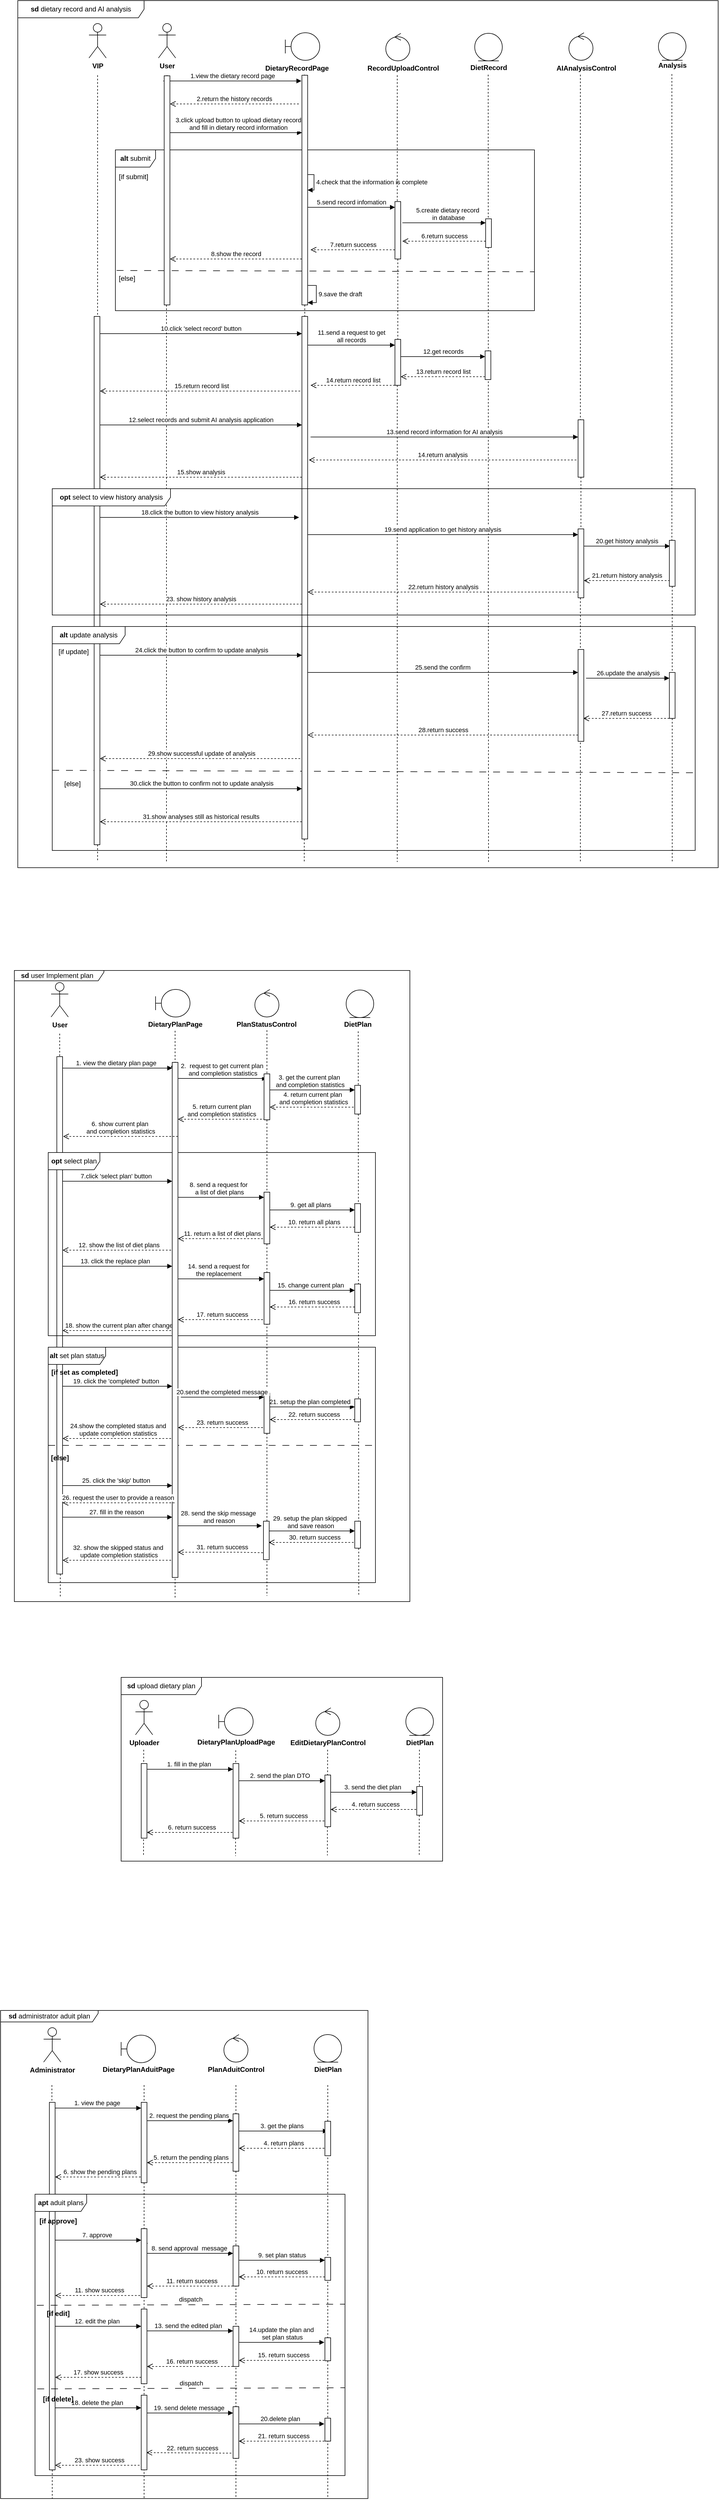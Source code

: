 <mxfile version="24.8.4">
  <diagram name="第 1 页" id="fXGjhc5FkPIM9qzbgmRJ">
    <mxGraphModel dx="12930" dy="8080" grid="0" gridSize="10" guides="1" tooltips="1" connect="1" arrows="1" fold="1" page="0" pageScale="1" pageWidth="827" pageHeight="1169" math="0" shadow="0">
      <root>
        <mxCell id="0" />
        <mxCell id="1" parent="0" />
        <mxCell id="0FdLJgYvR5-Dn3pnE-bh-7" value="DietaryRecordPage" style="text;align=center;fontStyle=1;verticalAlign=middle;spacingLeft=3;spacingRight=3;strokeColor=none;rotatable=0;points=[[0,0.5],[1,0.5]];portConstraint=eastwest;html=1;" parent="1" vertex="1">
          <mxGeometry x="-214" y="-125" width="80" height="26" as="geometry" />
        </mxCell>
        <mxCell id="0FdLJgYvR5-Dn3pnE-bh-9" value="1.view the dietary record page" style="html=1;verticalAlign=bottom;endArrow=block;curved=0;rounded=0;" parent="1" edge="1">
          <mxGeometry width="80" relative="1" as="geometry">
            <mxPoint x="-406.5" y="-90" as="sourcePoint" />
            <mxPoint x="-166" y="-90" as="targetPoint" />
          </mxGeometry>
        </mxCell>
        <mxCell id="0FdLJgYvR5-Dn3pnE-bh-10" value="2.return the history records" style="html=1;verticalAlign=bottom;endArrow=open;dashed=1;endSize=8;curved=0;rounded=0;" parent="1" edge="1">
          <mxGeometry relative="1" as="geometry">
            <mxPoint x="-170.5" y="-50.0" as="sourcePoint" />
            <mxPoint x="-395" y="-50" as="targetPoint" />
          </mxGeometry>
        </mxCell>
        <mxCell id="0FdLJgYvR5-Dn3pnE-bh-12" value="3.click upload button to upload dietary record&lt;div&gt;and fill in dietary record information&lt;/div&gt;" style="html=1;verticalAlign=bottom;endArrow=block;curved=0;rounded=0;" parent="1" edge="1">
          <mxGeometry x="0.048" width="80" relative="1" as="geometry">
            <mxPoint x="-400.5" y="4.619e-14" as="sourcePoint" />
            <mxPoint x="-165.06" as="targetPoint" />
            <mxPoint x="1" as="offset" />
          </mxGeometry>
        </mxCell>
        <mxCell id="0FdLJgYvR5-Dn3pnE-bh-13" value="&lt;b&gt;User&lt;/b&gt;" style="shape=umlActor;verticalLabelPosition=bottom;verticalAlign=top;html=1;" parent="1" vertex="1">
          <mxGeometry x="-415" y="-190" width="30" height="60" as="geometry" />
        </mxCell>
        <mxCell id="0FdLJgYvR5-Dn3pnE-bh-17" value="" style="endArrow=none;dashed=1;endFill=0;endSize=12;html=1;rounded=0;" parent="1" source="0FdLJgYvR5-Dn3pnE-bh-86" edge="1">
          <mxGeometry width="160" relative="1" as="geometry">
            <mxPoint x="-400" y="-100" as="sourcePoint" />
            <mxPoint x="-401" y="1270" as="targetPoint" />
          </mxGeometry>
        </mxCell>
        <mxCell id="0FdLJgYvR5-Dn3pnE-bh-18" value="&lt;br&gt;&lt;div&gt;&lt;br&gt;&lt;/div&gt;" style="shape=umlBoundary;whiteSpace=wrap;html=1;aspect=fixed;" parent="1" vertex="1">
          <mxGeometry x="-194" y="-174" width="60" height="48" as="geometry" />
        </mxCell>
        <mxCell id="0FdLJgYvR5-Dn3pnE-bh-19" value="" style="endArrow=none;dashed=1;endFill=0;endSize=12;html=1;rounded=0;" parent="1" source="0FdLJgYvR5-Dn3pnE-bh-98" edge="1">
          <mxGeometry width="160" relative="1" as="geometry">
            <mxPoint x="-160.59" y="-101" as="sourcePoint" />
            <mxPoint x="-161" y="1270" as="targetPoint" />
          </mxGeometry>
        </mxCell>
        <mxCell id="0FdLJgYvR5-Dn3pnE-bh-20" value="&amp;nbsp;" style="ellipse;shape=umlControl;whiteSpace=wrap;html=1;aspect=fixed;" parent="1" vertex="1">
          <mxGeometry x="-19" y="-173" width="42" height="48" as="geometry" />
        </mxCell>
        <mxCell id="0FdLJgYvR5-Dn3pnE-bh-21" value="RecordUploadControl" style="text;align=center;fontStyle=1;verticalAlign=middle;spacingLeft=3;spacingRight=3;strokeColor=none;rotatable=0;points=[[0,0.5],[1,0.5]];portConstraint=eastwest;html=1;" parent="1" vertex="1">
          <mxGeometry x="-29" y="-125" width="80" height="26" as="geometry" />
        </mxCell>
        <mxCell id="0FdLJgYvR5-Dn3pnE-bh-23" value="" style="endArrow=none;dashed=1;endFill=0;endSize=12;html=1;rounded=0;" parent="1" source="0FdLJgYvR5-Dn3pnE-bh-101" edge="1">
          <mxGeometry width="160" relative="1" as="geometry">
            <mxPoint x="1" y="-100" as="sourcePoint" />
            <mxPoint x="1" y="1270" as="targetPoint" />
          </mxGeometry>
        </mxCell>
        <mxCell id="0FdLJgYvR5-Dn3pnE-bh-24" value="&amp;nbsp;" style="ellipse;shape=umlEntity;whiteSpace=wrap;html=1;aspect=fixed;" parent="1" vertex="1">
          <mxGeometry x="136" y="-173" width="48" height="48" as="geometry" />
        </mxCell>
        <mxCell id="0FdLJgYvR5-Dn3pnE-bh-25" value="DietRecord" style="text;align=center;fontStyle=1;verticalAlign=middle;spacingLeft=3;spacingRight=3;strokeColor=none;rotatable=0;points=[[0,0.5],[1,0.5]];portConstraint=eastwest;html=1;" parent="1" vertex="1">
          <mxGeometry x="120" y="-126" width="80" height="26" as="geometry" />
        </mxCell>
        <mxCell id="0FdLJgYvR5-Dn3pnE-bh-26" value="" style="endArrow=none;dashed=1;endFill=0;endSize=12;html=1;rounded=0;" parent="1" edge="1">
          <mxGeometry width="160" relative="1" as="geometry">
            <mxPoint x="159.41" y="-101" as="sourcePoint" />
            <mxPoint x="160" y="1270" as="targetPoint" />
          </mxGeometry>
        </mxCell>
        <mxCell id="0FdLJgYvR5-Dn3pnE-bh-27" value="5.send record infomation" style="html=1;verticalAlign=bottom;endArrow=block;curved=0;rounded=0;" parent="1" edge="1">
          <mxGeometry x="0.006" width="80" relative="1" as="geometry">
            <mxPoint x="-155.06" y="130" as="sourcePoint" />
            <mxPoint x="-3.0" y="130" as="targetPoint" />
            <mxPoint as="offset" />
          </mxGeometry>
        </mxCell>
        <mxCell id="0FdLJgYvR5-Dn3pnE-bh-28" value="&lt;b&gt;alt &lt;/b&gt;submit" style="shape=umlFrame;whiteSpace=wrap;html=1;pointerEvents=0;width=70;height=30;" parent="1" vertex="1">
          <mxGeometry x="-490" y="30" width="730" height="280" as="geometry" />
        </mxCell>
        <mxCell id="0FdLJgYvR5-Dn3pnE-bh-31" value="[if submit]" style="text;strokeColor=none;fillColor=none;align=left;verticalAlign=top;spacingLeft=4;spacingRight=4;overflow=hidden;rotatable=0;points=[[0,0.5],[1,0.5]];portConstraint=eastwest;whiteSpace=wrap;html=1;" parent="1" vertex="1">
          <mxGeometry x="-490" y="63" width="200" height="26" as="geometry" />
        </mxCell>
        <mxCell id="0FdLJgYvR5-Dn3pnE-bh-32" value="[else]" style="text;strokeColor=none;fillColor=none;align=left;verticalAlign=top;spacingLeft=4;spacingRight=4;overflow=hidden;rotatable=0;points=[[0,0.5],[1,0.5]];portConstraint=eastwest;whiteSpace=wrap;html=1;" parent="1" vertex="1">
          <mxGeometry x="-490" y="240" width="200" height="26" as="geometry" />
        </mxCell>
        <mxCell id="0FdLJgYvR5-Dn3pnE-bh-34" value="6.return success" style="html=1;verticalAlign=bottom;endArrow=open;dashed=1;endSize=8;curved=0;rounded=0;" parent="1" edge="1">
          <mxGeometry relative="1" as="geometry">
            <mxPoint x="155" y="189" as="sourcePoint" />
            <mxPoint x="10" y="189" as="targetPoint" />
          </mxGeometry>
        </mxCell>
        <mxCell id="0FdLJgYvR5-Dn3pnE-bh-39" value="4.check that the information is complete" style="html=1;align=left;spacingLeft=2;endArrow=block;rounded=0;edgeStyle=orthogonalEdgeStyle;curved=0;rounded=0;" parent="1" edge="1">
          <mxGeometry relative="1" as="geometry">
            <mxPoint x="-155.06" y="73" as="sourcePoint" />
            <Array as="points">
              <mxPoint x="-144" y="73" />
              <mxPoint x="-144" y="100" />
            </Array>
            <mxPoint x="-155.06" y="100" as="targetPoint" />
          </mxGeometry>
        </mxCell>
        <mxCell id="0FdLJgYvR5-Dn3pnE-bh-40" value="7.return success" style="html=1;verticalAlign=bottom;endArrow=open;dashed=1;endSize=8;curved=0;rounded=0;" parent="1" edge="1">
          <mxGeometry relative="1" as="geometry">
            <mxPoint x="-3" y="204" as="sourcePoint" />
            <mxPoint x="-150" y="204" as="targetPoint" />
          </mxGeometry>
        </mxCell>
        <mxCell id="0FdLJgYvR5-Dn3pnE-bh-41" value="8.show the record" style="html=1;verticalAlign=bottom;endArrow=open;dashed=1;endSize=8;curved=0;rounded=0;" parent="1" target="0FdLJgYvR5-Dn3pnE-bh-86" edge="1">
          <mxGeometry relative="1" as="geometry">
            <mxPoint x="-165.06" y="220" as="sourcePoint" />
            <mxPoint x="-400" y="220" as="targetPoint" />
          </mxGeometry>
        </mxCell>
        <mxCell id="0FdLJgYvR5-Dn3pnE-bh-43" value="9.save the draft" style="html=1;align=left;spacingLeft=2;endArrow=block;rounded=0;edgeStyle=orthogonalEdgeStyle;curved=0;rounded=0;" parent="1" edge="1">
          <mxGeometry relative="1" as="geometry">
            <mxPoint x="-155.06" y="266.02" as="sourcePoint" />
            <Array as="points">
              <mxPoint x="-140" y="266" />
              <mxPoint x="-140" y="296" />
            </Array>
            <mxPoint x="-155.06" y="296.0" as="targetPoint" />
          </mxGeometry>
        </mxCell>
        <mxCell id="0FdLJgYvR5-Dn3pnE-bh-44" value="&lt;b&gt;VIP&lt;/b&gt;" style="shape=umlActor;verticalLabelPosition=bottom;verticalAlign=top;html=1;" parent="1" vertex="1">
          <mxGeometry x="-536" y="-190" width="30" height="60" as="geometry" />
        </mxCell>
        <mxCell id="0FdLJgYvR5-Dn3pnE-bh-45" value="" style="endArrow=none;dashed=1;endFill=0;endSize=12;html=1;rounded=0;" parent="1" source="0FdLJgYvR5-Dn3pnE-bh-96" edge="1">
          <mxGeometry width="160" relative="1" as="geometry">
            <mxPoint x="-521" y="-100" as="sourcePoint" />
            <mxPoint x="-521" y="1270" as="targetPoint" />
          </mxGeometry>
        </mxCell>
        <mxCell id="0FdLJgYvR5-Dn3pnE-bh-48" value="10.click &#39;select record&#39; button" style="html=1;verticalAlign=bottom;endArrow=block;curved=0;rounded=0;" parent="1" target="0FdLJgYvR5-Dn3pnE-bh-98" edge="1">
          <mxGeometry width="80" relative="1" as="geometry">
            <mxPoint x="-517" y="350" as="sourcePoint" />
            <mxPoint x="-217" y="350" as="targetPoint" />
          </mxGeometry>
        </mxCell>
        <mxCell id="0FdLJgYvR5-Dn3pnE-bh-49" value="15.return record list" style="html=1;verticalAlign=bottom;endArrow=open;dashed=1;endSize=8;curved=0;rounded=0;entryX=0.7;entryY=0.163;entryDx=0;entryDy=0;entryPerimeter=0;" parent="1" edge="1">
          <mxGeometry relative="1" as="geometry">
            <mxPoint x="-162.06" y="450.0" as="sourcePoint" />
            <mxPoint x="-517" y="450.0" as="targetPoint" />
          </mxGeometry>
        </mxCell>
        <mxCell id="0FdLJgYvR5-Dn3pnE-bh-50" value="12.select records and submit AI analysis application" style="html=1;verticalAlign=bottom;endArrow=block;curved=0;rounded=0;" parent="1" target="0FdLJgYvR5-Dn3pnE-bh-98" edge="1">
          <mxGeometry width="80" relative="1" as="geometry">
            <mxPoint x="-517" y="509" as="sourcePoint" />
            <mxPoint x="-170" y="509" as="targetPoint" />
          </mxGeometry>
        </mxCell>
        <mxCell id="0FdLJgYvR5-Dn3pnE-bh-52" value="&amp;nbsp;" style="ellipse;shape=umlControl;whiteSpace=wrap;html=1;aspect=fixed;" parent="1" vertex="1">
          <mxGeometry x="300" y="-174" width="42" height="48" as="geometry" />
        </mxCell>
        <mxCell id="0FdLJgYvR5-Dn3pnE-bh-53" value="" style="endArrow=none;dashed=1;endFill=0;endSize=12;html=1;rounded=0;" parent="1" source="0FdLJgYvR5-Dn3pnE-bh-109" edge="1">
          <mxGeometry width="160" relative="1" as="geometry">
            <mxPoint x="320" y="-101" as="sourcePoint" />
            <mxPoint x="320" y="1270" as="targetPoint" />
          </mxGeometry>
        </mxCell>
        <mxCell id="0FdLJgYvR5-Dn3pnE-bh-54" value="AIAnalysisControl" style="text;align=center;fontStyle=1;verticalAlign=middle;spacingLeft=3;spacingRight=3;strokeColor=none;rotatable=0;points=[[0,0.5],[1,0.5]];portConstraint=eastwest;html=1;" parent="1" vertex="1">
          <mxGeometry x="290" y="-125" width="80" height="26" as="geometry" />
        </mxCell>
        <mxCell id="0FdLJgYvR5-Dn3pnE-bh-55" value="13.send record information for AI analysis" style="html=1;verticalAlign=bottom;endArrow=block;curved=0;rounded=0;" parent="1" target="0FdLJgYvR5-Dn3pnE-bh-107" edge="1">
          <mxGeometry width="80" relative="1" as="geometry">
            <mxPoint x="-150" y="530" as="sourcePoint" />
            <mxPoint x="310" y="540" as="targetPoint" />
          </mxGeometry>
        </mxCell>
        <mxCell id="0FdLJgYvR5-Dn3pnE-bh-56" value="&amp;nbsp;" style="ellipse;shape=umlEntity;whiteSpace=wrap;html=1;aspect=fixed;" parent="1" vertex="1">
          <mxGeometry x="456" y="-174" width="48" height="48" as="geometry" />
        </mxCell>
        <mxCell id="0FdLJgYvR5-Dn3pnE-bh-57" value="" style="endArrow=none;dashed=1;endFill=0;endSize=12;html=1;rounded=0;" parent="1" source="0FdLJgYvR5-Dn3pnE-bh-115" edge="1">
          <mxGeometry width="160" relative="1" as="geometry">
            <mxPoint x="479.41" y="-102" as="sourcePoint" />
            <mxPoint x="480" y="1270" as="targetPoint" />
          </mxGeometry>
        </mxCell>
        <mxCell id="0FdLJgYvR5-Dn3pnE-bh-58" value="Analysis" style="text;align=center;fontStyle=1;verticalAlign=middle;spacingLeft=3;spacingRight=3;strokeColor=none;rotatable=0;points=[[0,0.5],[1,0.5]];portConstraint=eastwest;html=1;" parent="1" vertex="1">
          <mxGeometry x="440" y="-130" width="80" height="26" as="geometry" />
        </mxCell>
        <mxCell id="0FdLJgYvR5-Dn3pnE-bh-61" value="14.return analysis" style="html=1;verticalAlign=bottom;endArrow=open;dashed=1;endSize=8;curved=0;rounded=0;" parent="1" edge="1">
          <mxGeometry relative="1" as="geometry">
            <mxPoint x="313" y="570" as="sourcePoint" />
            <mxPoint x="-153" y="570" as="targetPoint" />
          </mxGeometry>
        </mxCell>
        <mxCell id="0FdLJgYvR5-Dn3pnE-bh-63" value="15.show analysis" style="html=1;verticalAlign=bottom;endArrow=open;dashed=1;endSize=8;curved=0;rounded=0;" parent="1" edge="1">
          <mxGeometry relative="1" as="geometry">
            <mxPoint x="-165.06" y="600" as="sourcePoint" />
            <mxPoint x="-517" y="600" as="targetPoint" />
          </mxGeometry>
        </mxCell>
        <mxCell id="0FdLJgYvR5-Dn3pnE-bh-66" value="18.click the button to view history analysis" style="html=1;verticalAlign=bottom;endArrow=block;curved=0;rounded=0;" parent="1" edge="1">
          <mxGeometry width="80" relative="1" as="geometry">
            <mxPoint x="-517" y="670" as="sourcePoint" />
            <mxPoint x="-170" y="670" as="targetPoint" />
          </mxGeometry>
        </mxCell>
        <mxCell id="0FdLJgYvR5-Dn3pnE-bh-67" value="19.send application to get history analysis" style="html=1;verticalAlign=bottom;endArrow=block;curved=0;rounded=0;" parent="1" edge="1">
          <mxGeometry width="80" relative="1" as="geometry">
            <mxPoint x="-155.06" y="700" as="sourcePoint" />
            <mxPoint x="316" y="700" as="targetPoint" />
          </mxGeometry>
        </mxCell>
        <mxCell id="0FdLJgYvR5-Dn3pnE-bh-68" value="20.get history analysis" style="html=1;verticalAlign=bottom;endArrow=block;curved=0;rounded=0;" parent="1" edge="1">
          <mxGeometry width="80" relative="1" as="geometry">
            <mxPoint x="326" y="720" as="sourcePoint" />
            <mxPoint x="476" y="720" as="targetPoint" />
          </mxGeometry>
        </mxCell>
        <mxCell id="0FdLJgYvR5-Dn3pnE-bh-69" value="21.return history analysis" style="html=1;verticalAlign=bottom;endArrow=open;dashed=1;endSize=8;curved=0;rounded=0;" parent="1" edge="1">
          <mxGeometry relative="1" as="geometry">
            <mxPoint x="476" y="780" as="sourcePoint" />
            <mxPoint x="326" y="780" as="targetPoint" />
          </mxGeometry>
        </mxCell>
        <mxCell id="0FdLJgYvR5-Dn3pnE-bh-70" value="22.return history analysis" style="html=1;verticalAlign=bottom;endArrow=open;dashed=1;endSize=8;curved=0;rounded=0;" parent="1" edge="1">
          <mxGeometry relative="1" as="geometry">
            <mxPoint x="316" y="800" as="sourcePoint" />
            <mxPoint x="-155.06" y="800" as="targetPoint" />
          </mxGeometry>
        </mxCell>
        <mxCell id="0FdLJgYvR5-Dn3pnE-bh-71" value="23. show history analysis" style="html=1;verticalAlign=bottom;endArrow=open;dashed=1;endSize=8;curved=0;rounded=0;" parent="1" edge="1">
          <mxGeometry relative="1" as="geometry">
            <mxPoint x="-165.06" y="821" as="sourcePoint" />
            <mxPoint x="-517" y="821" as="targetPoint" />
          </mxGeometry>
        </mxCell>
        <mxCell id="0FdLJgYvR5-Dn3pnE-bh-73" value="[if update]" style="text;strokeColor=none;fillColor=none;align=left;verticalAlign=top;spacingLeft=4;spacingRight=4;overflow=hidden;rotatable=0;points=[[0,0.5],[1,0.5]];portConstraint=eastwest;whiteSpace=wrap;html=1;" parent="1" vertex="1">
          <mxGeometry x="-595" y="890" width="200" height="26" as="geometry" />
        </mxCell>
        <mxCell id="0FdLJgYvR5-Dn3pnE-bh-74" value="24.click the button to confirm to update analysis" style="html=1;verticalAlign=bottom;endArrow=block;curved=0;rounded=0;" parent="1" edge="1">
          <mxGeometry x="0.003" width="80" relative="1" as="geometry">
            <mxPoint x="-517" y="910" as="sourcePoint" />
            <mxPoint x="-165.06" y="910" as="targetPoint" />
            <mxPoint as="offset" />
          </mxGeometry>
        </mxCell>
        <mxCell id="0FdLJgYvR5-Dn3pnE-bh-75" value="25.send the confirm" style="html=1;verticalAlign=bottom;endArrow=block;curved=0;rounded=0;" parent="1" target="0FdLJgYvR5-Dn3pnE-bh-114" edge="1">
          <mxGeometry width="80" relative="1" as="geometry">
            <mxPoint x="-155.06" y="940" as="sourcePoint" />
            <mxPoint x="300" y="940" as="targetPoint" />
          </mxGeometry>
        </mxCell>
        <mxCell id="0FdLJgYvR5-Dn3pnE-bh-76" value="26.update the analysis" style="html=1;verticalAlign=bottom;endArrow=block;curved=0;rounded=0;" parent="1" target="0FdLJgYvR5-Dn3pnE-bh-115" edge="1">
          <mxGeometry width="80" relative="1" as="geometry">
            <mxPoint x="330" y="950" as="sourcePoint" />
            <mxPoint x="500" y="1140" as="targetPoint" />
          </mxGeometry>
        </mxCell>
        <mxCell id="0FdLJgYvR5-Dn3pnE-bh-77" value="27.return success" style="html=1;verticalAlign=bottom;endArrow=open;dashed=1;endSize=8;curved=0;rounded=0;" parent="1" edge="1">
          <mxGeometry relative="1" as="geometry">
            <mxPoint x="475" y="1020" as="sourcePoint" />
            <mxPoint x="325" y="1020" as="targetPoint" />
          </mxGeometry>
        </mxCell>
        <mxCell id="0FdLJgYvR5-Dn3pnE-bh-78" value="28.return success" style="html=1;verticalAlign=bottom;endArrow=open;dashed=1;endSize=8;curved=0;rounded=0;" parent="1" edge="1">
          <mxGeometry relative="1" as="geometry">
            <mxPoint x="316" y="1048.95" as="sourcePoint" />
            <mxPoint x="-155.06" y="1048.95" as="targetPoint" />
          </mxGeometry>
        </mxCell>
        <mxCell id="0FdLJgYvR5-Dn3pnE-bh-79" value="29.show successful update of analysis" style="html=1;verticalAlign=bottom;endArrow=open;dashed=1;endSize=8;curved=0;rounded=0;entryX=0.7;entryY=0.846;entryDx=0;entryDy=0;entryPerimeter=0;" parent="1" edge="1">
          <mxGeometry relative="1" as="geometry">
            <mxPoint x="-162.06" y="1090.0" as="sourcePoint" />
            <mxPoint x="-517.0" y="1090.0" as="targetPoint" />
          </mxGeometry>
        </mxCell>
        <mxCell id="0FdLJgYvR5-Dn3pnE-bh-80" value="[else]" style="text;strokeColor=none;fillColor=none;align=left;verticalAlign=top;spacingLeft=4;spacingRight=4;overflow=hidden;rotatable=0;points=[[0,0.5],[1,0.5]];portConstraint=eastwest;whiteSpace=wrap;html=1;" parent="1" vertex="1">
          <mxGeometry x="-585" y="1120" width="200" height="26" as="geometry" />
        </mxCell>
        <mxCell id="0FdLJgYvR5-Dn3pnE-bh-81" value="30.click the button to confirm not to update analysis" style="html=1;verticalAlign=bottom;endArrow=block;curved=0;rounded=0;" parent="1" edge="1">
          <mxGeometry x="0.003" width="80" relative="1" as="geometry">
            <mxPoint x="-517" y="1142.47" as="sourcePoint" />
            <mxPoint x="-165.06" y="1142.47" as="targetPoint" />
            <mxPoint as="offset" />
          </mxGeometry>
        </mxCell>
        <mxCell id="0FdLJgYvR5-Dn3pnE-bh-82" value="31.show analyses still as historical results" style="html=1;verticalAlign=bottom;endArrow=open;dashed=1;endSize=8;curved=0;rounded=0;" parent="1" source="0FdLJgYvR5-Dn3pnE-bh-98" edge="1">
          <mxGeometry relative="1" as="geometry">
            <mxPoint x="-175.06" y="1200" as="sourcePoint" />
            <mxPoint x="-517" y="1200" as="targetPoint" />
          </mxGeometry>
        </mxCell>
        <mxCell id="0FdLJgYvR5-Dn3pnE-bh-83" value="" style="endArrow=none;dashed=1;endFill=0;endSize=12;html=1;rounded=0;exitX=0.005;exitY=0.707;exitDx=0;exitDy=0;exitPerimeter=0;entryX=1.002;entryY=0.713;entryDx=0;entryDy=0;entryPerimeter=0;dashPattern=12 12;" parent="1" edge="1">
          <mxGeometry width="160" relative="1" as="geometry">
            <mxPoint x="-487.81" y="240.0" as="sourcePoint" />
            <mxPoint x="240.0" y="242.22" as="targetPoint" />
          </mxGeometry>
        </mxCell>
        <mxCell id="0FdLJgYvR5-Dn3pnE-bh-84" value="" style="endArrow=none;dashed=1;endFill=0;endSize=12;html=1;rounded=0;exitX=0;exitY=0.642;exitDx=0;exitDy=0;exitPerimeter=0;entryX=0.998;entryY=0.653;entryDx=0;entryDy=0;entryPerimeter=0;dashPattern=12 12;" parent="1" source="0FdLJgYvR5-Dn3pnE-bh-72" target="0FdLJgYvR5-Dn3pnE-bh-72" edge="1">
          <mxGeometry width="160" relative="1" as="geometry">
            <mxPoint x="-660" y="1110" as="sourcePoint" />
            <mxPoint x="419.627" y="1117.9" as="targetPoint" />
          </mxGeometry>
        </mxCell>
        <mxCell id="0FdLJgYvR5-Dn3pnE-bh-87" value="" style="endArrow=none;dashed=1;endFill=0;endSize=12;html=1;rounded=0;" parent="1" target="0FdLJgYvR5-Dn3pnE-bh-86" edge="1">
          <mxGeometry width="160" relative="1" as="geometry">
            <mxPoint x="-400" y="-100" as="sourcePoint" />
            <mxPoint x="-401" y="1600" as="targetPoint" />
          </mxGeometry>
        </mxCell>
        <mxCell id="0FdLJgYvR5-Dn3pnE-bh-86" value="" style="html=1;points=[[0,0,0,0,5],[0,1,0,0,-5],[1,0,0,0,5],[1,1,0,0,-5]];perimeter=orthogonalPerimeter;outlineConnect=0;targetShapes=umlLifeline;portConstraint=eastwest;newEdgeStyle={&quot;curved&quot;:0,&quot;rounded&quot;:0};" parent="1" vertex="1">
          <mxGeometry x="-405" y="-99" width="10" height="399" as="geometry" />
        </mxCell>
        <mxCell id="0FdLJgYvR5-Dn3pnE-bh-89" value="" style="endArrow=none;dashed=1;endFill=0;endSize=12;html=1;rounded=0;" parent="1" target="0FdLJgYvR5-Dn3pnE-bh-88" edge="1">
          <mxGeometry width="160" relative="1" as="geometry">
            <mxPoint x="1" y="-100" as="sourcePoint" />
            <mxPoint x="1" y="1600" as="targetPoint" />
          </mxGeometry>
        </mxCell>
        <mxCell id="0FdLJgYvR5-Dn3pnE-bh-88" value="" style="html=1;points=[[0,0,0,0,5],[0,1,0,0,-5],[1,0,0,0,5],[1,1,0,0,-5]];perimeter=orthogonalPerimeter;outlineConnect=0;targetShapes=umlLifeline;portConstraint=eastwest;newEdgeStyle={&quot;curved&quot;:0,&quot;rounded&quot;:0};" parent="1" vertex="1">
          <mxGeometry x="-3" y="120" width="10" height="100" as="geometry" />
        </mxCell>
        <mxCell id="0FdLJgYvR5-Dn3pnE-bh-91" value="&lt;br&gt;&lt;span style=&quot;color: rgb(0, 0, 0); font-family: Helvetica; font-size: 11px; font-style: normal; font-variant-ligatures: normal; font-variant-caps: normal; font-weight: 400; letter-spacing: normal; orphans: 2; text-align: center; text-indent: 0px; text-transform: none; widows: 2; word-spacing: 0px; -webkit-text-stroke-width: 0px; white-space: nowrap; background-color: rgb(255, 255, 255); text-decoration-thickness: initial; text-decoration-style: initial; text-decoration-color: initial; display: inline !important; float: none;&quot;&gt;5.create dietary record&amp;nbsp;&lt;/span&gt;&lt;div style=&quot;forced-color-adjust: none; color: rgb(0, 0, 0); font-family: Helvetica; font-size: 11px; font-style: normal; font-variant-ligatures: normal; font-variant-caps: normal; font-weight: 400; letter-spacing: normal; orphans: 2; text-align: center; text-indent: 0px; text-transform: none; widows: 2; word-spacing: 0px; -webkit-text-stroke-width: 0px; white-space: nowrap; text-decoration-thickness: initial; text-decoration-style: initial; text-decoration-color: initial;&quot;&gt;in database&lt;/div&gt;" style="html=1;verticalAlign=bottom;endArrow=block;curved=0;rounded=0;" parent="1" edge="1">
          <mxGeometry x="0.103" width="80" relative="1" as="geometry">
            <mxPoint x="10" y="157" as="sourcePoint" />
            <mxPoint x="155" y="157" as="targetPoint" />
            <mxPoint as="offset" />
          </mxGeometry>
        </mxCell>
        <mxCell id="0FdLJgYvR5-Dn3pnE-bh-90" value="" style="html=1;points=[[0,0,0,0,5],[0,1,0,0,-5],[1,0,0,0,5],[1,1,0,0,-5]];perimeter=orthogonalPerimeter;outlineConnect=0;targetShapes=umlLifeline;portConstraint=eastwest;newEdgeStyle={&quot;curved&quot;:0,&quot;rounded&quot;:0};" parent="1" vertex="1">
          <mxGeometry x="155" y="150" width="10" height="50" as="geometry" />
        </mxCell>
        <mxCell id="0FdLJgYvR5-Dn3pnE-bh-97" value="" style="endArrow=none;dashed=1;endFill=0;endSize=12;html=1;rounded=0;" parent="1" target="0FdLJgYvR5-Dn3pnE-bh-96" edge="1">
          <mxGeometry width="160" relative="1" as="geometry">
            <mxPoint x="-521" y="-100" as="sourcePoint" />
            <mxPoint x="-521" y="1600" as="targetPoint" />
          </mxGeometry>
        </mxCell>
        <mxCell id="0FdLJgYvR5-Dn3pnE-bh-96" value="" style="html=1;points=[[0,0,0,0,5],[0,1,0,0,-5],[1,0,0,0,5],[1,1,0,0,-5]];perimeter=orthogonalPerimeter;outlineConnect=0;targetShapes=umlLifeline;portConstraint=eastwest;newEdgeStyle={&quot;curved&quot;:0,&quot;rounded&quot;:0};" parent="1" vertex="1">
          <mxGeometry x="-527" y="320" width="10" height="920" as="geometry" />
        </mxCell>
        <mxCell id="0FdLJgYvR5-Dn3pnE-bh-99" value="" style="endArrow=none;dashed=1;endFill=0;endSize=12;html=1;rounded=0;" parent="1" source="0FdLJgYvR5-Dn3pnE-bh-118" target="0FdLJgYvR5-Dn3pnE-bh-98" edge="1">
          <mxGeometry width="160" relative="1" as="geometry">
            <mxPoint x="-160.59" y="-101" as="sourcePoint" />
            <mxPoint x="-160.59" y="1600" as="targetPoint" />
          </mxGeometry>
        </mxCell>
        <mxCell id="0FdLJgYvR5-Dn3pnE-bh-98" value="" style="html=1;points=[[0,0,0,0,5],[0,1,0,0,-5],[1,0,0,0,5],[1,1,0,0,-5]];perimeter=orthogonalPerimeter;outlineConnect=0;targetShapes=umlLifeline;portConstraint=eastwest;newEdgeStyle={&quot;curved&quot;:0,&quot;rounded&quot;:0};" parent="1" vertex="1">
          <mxGeometry x="-165.06" y="320" width="10" height="910" as="geometry" />
        </mxCell>
        <mxCell id="0FdLJgYvR5-Dn3pnE-bh-100" value="11.send a request to get&lt;div&gt;&amp;nbsp;all records&amp;nbsp;&lt;/div&gt;" style="html=1;verticalAlign=bottom;endArrow=block;curved=0;rounded=0;" parent="1" target="0FdLJgYvR5-Dn3pnE-bh-101" edge="1">
          <mxGeometry width="80" relative="1" as="geometry">
            <mxPoint x="-155.06" y="370" as="sourcePoint" />
            <mxPoint y="370" as="targetPoint" />
          </mxGeometry>
        </mxCell>
        <mxCell id="0FdLJgYvR5-Dn3pnE-bh-102" value="" style="endArrow=none;dashed=1;endFill=0;endSize=12;html=1;rounded=0;" parent="1" source="0FdLJgYvR5-Dn3pnE-bh-88" target="0FdLJgYvR5-Dn3pnE-bh-101" edge="1">
          <mxGeometry width="160" relative="1" as="geometry">
            <mxPoint x="1" y="220" as="sourcePoint" />
            <mxPoint x="1" y="1600" as="targetPoint" />
          </mxGeometry>
        </mxCell>
        <mxCell id="0FdLJgYvR5-Dn3pnE-bh-101" value="" style="html=1;points=[[0,0,0,0,5],[0,1,0,0,-5],[1,0,0,0,5],[1,1,0,0,-5]];perimeter=orthogonalPerimeter;outlineConnect=0;targetShapes=umlLifeline;portConstraint=eastwest;newEdgeStyle={&quot;curved&quot;:0,&quot;rounded&quot;:0};" parent="1" vertex="1">
          <mxGeometry x="-3" y="360" width="10" height="80" as="geometry" />
        </mxCell>
        <mxCell id="0FdLJgYvR5-Dn3pnE-bh-103" value="12.get records" style="html=1;verticalAlign=bottom;endArrow=block;curved=0;rounded=0;" parent="1" target="0FdLJgYvR5-Dn3pnE-bh-104" edge="1">
          <mxGeometry width="80" relative="1" as="geometry">
            <mxPoint x="7" y="390" as="sourcePoint" />
            <mxPoint x="159.06" y="390" as="targetPoint" />
          </mxGeometry>
        </mxCell>
        <mxCell id="0FdLJgYvR5-Dn3pnE-bh-104" value="" style="html=1;points=[[0,0,0,0,5],[0,1,0,0,-5],[1,0,0,0,5],[1,1,0,0,-5]];perimeter=orthogonalPerimeter;outlineConnect=0;targetShapes=umlLifeline;portConstraint=eastwest;newEdgeStyle={&quot;curved&quot;:0,&quot;rounded&quot;:0};" parent="1" vertex="1">
          <mxGeometry x="154.06" y="380" width="10" height="50" as="geometry" />
        </mxCell>
        <mxCell id="0FdLJgYvR5-Dn3pnE-bh-105" value="13.return record list" style="html=1;verticalAlign=bottom;endArrow=open;dashed=1;endSize=8;curved=0;rounded=0;exitX=0;exitY=1;exitDx=0;exitDy=-5;exitPerimeter=0;" parent="1" source="0FdLJgYvR5-Dn3pnE-bh-104" target="0FdLJgYvR5-Dn3pnE-bh-101" edge="1">
          <mxGeometry relative="1" as="geometry">
            <mxPoint x="30" y="280" as="sourcePoint" />
            <mxPoint x="-50" y="280" as="targetPoint" />
          </mxGeometry>
        </mxCell>
        <mxCell id="0FdLJgYvR5-Dn3pnE-bh-106" value="14.return record list" style="html=1;verticalAlign=bottom;endArrow=open;dashed=1;endSize=8;curved=0;rounded=0;exitX=0;exitY=1;exitDx=0;exitDy=-5;exitPerimeter=0;" parent="1" edge="1">
          <mxGeometry relative="1" as="geometry">
            <mxPoint x="-3" y="440" as="sourcePoint" />
            <mxPoint x="-150" y="440" as="targetPoint" />
          </mxGeometry>
        </mxCell>
        <mxCell id="0FdLJgYvR5-Dn3pnE-bh-108" value="" style="endArrow=none;dashed=1;endFill=0;endSize=12;html=1;rounded=0;" parent="1" target="0FdLJgYvR5-Dn3pnE-bh-107" edge="1">
          <mxGeometry width="160" relative="1" as="geometry">
            <mxPoint x="320" y="-101" as="sourcePoint" />
            <mxPoint x="320" y="1600" as="targetPoint" />
          </mxGeometry>
        </mxCell>
        <mxCell id="0FdLJgYvR5-Dn3pnE-bh-107" value="" style="html=1;points=[[0,0,0,0,5],[0,1,0,0,-5],[1,0,0,0,5],[1,1,0,0,-5]];perimeter=orthogonalPerimeter;outlineConnect=0;targetShapes=umlLifeline;portConstraint=eastwest;newEdgeStyle={&quot;curved&quot;:0,&quot;rounded&quot;:0};" parent="1" vertex="1">
          <mxGeometry x="316" y="500" width="10" height="100" as="geometry" />
        </mxCell>
        <mxCell id="0FdLJgYvR5-Dn3pnE-bh-112" value="" style="endArrow=none;dashed=1;endFill=0;endSize=12;html=1;rounded=0;" parent="1" source="0FdLJgYvR5-Dn3pnE-bh-107" target="0FdLJgYvR5-Dn3pnE-bh-109" edge="1">
          <mxGeometry width="160" relative="1" as="geometry">
            <mxPoint x="320" y="600" as="sourcePoint" />
            <mxPoint x="320" y="1600" as="targetPoint" />
          </mxGeometry>
        </mxCell>
        <mxCell id="0FdLJgYvR5-Dn3pnE-bh-109" value="" style="html=1;points=[[0,0,0,0,5],[0,1,0,0,-5],[1,0,0,0,5],[1,1,0,0,-5]];perimeter=orthogonalPerimeter;outlineConnect=0;targetShapes=umlLifeline;portConstraint=eastwest;newEdgeStyle={&quot;curved&quot;:0,&quot;rounded&quot;:0};" parent="1" vertex="1">
          <mxGeometry x="316" y="690" width="10" height="120" as="geometry" />
        </mxCell>
        <mxCell id="0FdLJgYvR5-Dn3pnE-bh-113" value="" style="endArrow=none;dashed=1;endFill=0;endSize=12;html=1;rounded=0;" parent="1" target="0FdLJgYvR5-Dn3pnE-bh-110" edge="1">
          <mxGeometry width="160" relative="1" as="geometry">
            <mxPoint x="479.41" y="-102" as="sourcePoint" />
            <mxPoint x="480" y="1599" as="targetPoint" />
          </mxGeometry>
        </mxCell>
        <mxCell id="0FdLJgYvR5-Dn3pnE-bh-110" value="" style="html=1;points=[[0,0,0,0,5],[0,1,0,0,-5],[1,0,0,0,5],[1,1,0,0,-5]];perimeter=orthogonalPerimeter;outlineConnect=0;targetShapes=umlLifeline;portConstraint=eastwest;newEdgeStyle={&quot;curved&quot;:0,&quot;rounded&quot;:0};" parent="1" vertex="1">
          <mxGeometry x="475" y="710" width="10" height="80" as="geometry" />
        </mxCell>
        <mxCell id="0FdLJgYvR5-Dn3pnE-bh-114" value="" style="html=1;points=[[0,0,0,0,5],[0,1,0,0,-5],[1,0,0,0,5],[1,1,0,0,-5]];perimeter=orthogonalPerimeter;outlineConnect=0;targetShapes=umlLifeline;portConstraint=eastwest;newEdgeStyle={&quot;curved&quot;:0,&quot;rounded&quot;:0};" parent="1" vertex="1">
          <mxGeometry x="316" y="900" width="10" height="160" as="geometry" />
        </mxCell>
        <mxCell id="0FdLJgYvR5-Dn3pnE-bh-116" value="" style="endArrow=none;dashed=1;endFill=0;endSize=12;html=1;rounded=0;" parent="1" source="0FdLJgYvR5-Dn3pnE-bh-110" target="0FdLJgYvR5-Dn3pnE-bh-115" edge="1">
          <mxGeometry width="160" relative="1" as="geometry">
            <mxPoint x="480" y="790" as="sourcePoint" />
            <mxPoint x="480" y="1599" as="targetPoint" />
          </mxGeometry>
        </mxCell>
        <mxCell id="0FdLJgYvR5-Dn3pnE-bh-115" value="" style="html=1;points=[[0,0,0,0,5],[0,1,0,0,-5],[1,0,0,0,5],[1,1,0,0,-5]];perimeter=orthogonalPerimeter;outlineConnect=0;targetShapes=umlLifeline;portConstraint=eastwest;newEdgeStyle={&quot;curved&quot;:0,&quot;rounded&quot;:0};" parent="1" vertex="1">
          <mxGeometry x="475" y="940" width="10" height="80" as="geometry" />
        </mxCell>
        <mxCell id="0FdLJgYvR5-Dn3pnE-bh-119" value="" style="endArrow=none;dashed=1;endFill=0;endSize=12;html=1;rounded=0;" parent="1" target="0FdLJgYvR5-Dn3pnE-bh-118" edge="1">
          <mxGeometry width="160" relative="1" as="geometry">
            <mxPoint x="-160.59" y="-101" as="sourcePoint" />
            <mxPoint x="-161" y="320" as="targetPoint" />
          </mxGeometry>
        </mxCell>
        <mxCell id="0FdLJgYvR5-Dn3pnE-bh-118" value="" style="html=1;points=[[0,0,0,0,5],[0,1,0,0,-5],[1,0,0,0,5],[1,1,0,0,-5]];perimeter=orthogonalPerimeter;outlineConnect=0;targetShapes=umlLifeline;portConstraint=eastwest;newEdgeStyle={&quot;curved&quot;:0,&quot;rounded&quot;:0};" parent="1" vertex="1">
          <mxGeometry x="-165.06" y="-100" width="10" height="400" as="geometry" />
        </mxCell>
        <mxCell id="0FdLJgYvR5-Dn3pnE-bh-64" value="&lt;b&gt;opt&amp;nbsp;&lt;/b&gt;&lt;span style=&quot;text-align: left;&quot;&gt;select to view history analysis&lt;/span&gt;" style="shape=umlFrame;whiteSpace=wrap;html=1;pointerEvents=0;width=206;height=30;" parent="1" vertex="1">
          <mxGeometry x="-600" y="620" width="1120" height="220" as="geometry" />
        </mxCell>
        <mxCell id="0FdLJgYvR5-Dn3pnE-bh-72" value="&lt;b&gt;alt &lt;/b&gt;update analysis" style="shape=umlFrame;whiteSpace=wrap;html=1;pointerEvents=0;width=127;height=30;" parent="1" vertex="1">
          <mxGeometry x="-600" y="860" width="1120" height="390" as="geometry" />
        </mxCell>
        <mxCell id="0FdLJgYvR5-Dn3pnE-bh-120" value="&lt;b&gt;sd &lt;/b&gt;dietary record and AI analysis" style="shape=umlFrame;whiteSpace=wrap;html=1;pointerEvents=0;width=220;height=30;" parent="1" vertex="1">
          <mxGeometry x="-660" y="-230" width="1220" height="1510" as="geometry" />
        </mxCell>
        <mxCell id="Ccc22P3pHO8tgX79GF_--99" value="&lt;b&gt;Uploader&lt;/b&gt;" style="shape=umlActor;verticalLabelPosition=bottom;verticalAlign=top;html=1;" vertex="1" parent="1">
          <mxGeometry x="-455" y="2730" width="30" height="60" as="geometry" />
        </mxCell>
        <mxCell id="Ccc22P3pHO8tgX79GF_--100" value="&lt;br&gt;&lt;div&gt;&lt;br&gt;&lt;/div&gt;" style="shape=umlBoundary;whiteSpace=wrap;html=1;aspect=fixed;" vertex="1" parent="1">
          <mxGeometry x="-310" y="2743" width="60" height="48" as="geometry" />
        </mxCell>
        <mxCell id="Ccc22P3pHO8tgX79GF_--101" value="&amp;nbsp;" style="ellipse;shape=umlControl;whiteSpace=wrap;html=1;aspect=fixed;" vertex="1" parent="1">
          <mxGeometry x="-141" y="2743" width="42" height="48" as="geometry" />
        </mxCell>
        <mxCell id="Ccc22P3pHO8tgX79GF_--102" value="&amp;nbsp;" style="ellipse;shape=umlEntity;whiteSpace=wrap;html=1;aspect=fixed;" vertex="1" parent="1">
          <mxGeometry x="16" y="2743" width="48" height="48" as="geometry" />
        </mxCell>
        <mxCell id="Ccc22P3pHO8tgX79GF_--103" value="&lt;b&gt;Administrator&lt;/b&gt;" style="shape=umlActor;verticalLabelPosition=bottom;verticalAlign=top;html=1;" vertex="1" parent="1">
          <mxGeometry x="-615" y="3300" width="30" height="60" as="geometry" />
        </mxCell>
        <mxCell id="Ccc22P3pHO8tgX79GF_--104" value="" style="endArrow=none;dashed=1;endFill=0;endSize=12;html=1;rounded=0;" edge="1" parent="1" source="Ccc22P3pHO8tgX79GF_--211">
          <mxGeometry width="160" relative="1" as="geometry">
            <mxPoint x="-440" y="3400" as="sourcePoint" />
            <mxPoint x="-440" y="4120" as="targetPoint" />
          </mxGeometry>
        </mxCell>
        <mxCell id="Ccc22P3pHO8tgX79GF_--105" value="" style="endArrow=none;dashed=1;endFill=0;endSize=12;html=1;rounded=0;" edge="1" parent="1">
          <mxGeometry width="160" relative="1" as="geometry">
            <mxPoint x="-280" y="3400" as="sourcePoint" />
            <mxPoint x="-280" y="4120" as="targetPoint" />
          </mxGeometry>
        </mxCell>
        <mxCell id="Ccc22P3pHO8tgX79GF_--106" value="" style="endArrow=none;dashed=1;endFill=0;endSize=12;html=1;rounded=0;" edge="1" parent="1">
          <mxGeometry width="160" relative="1" as="geometry">
            <mxPoint x="-120" y="3400" as="sourcePoint" />
            <mxPoint x="-120" y="4120" as="targetPoint" />
          </mxGeometry>
        </mxCell>
        <mxCell id="Ccc22P3pHO8tgX79GF_--108" value="" style="endArrow=none;dashed=1;endFill=0;endSize=12;html=1;rounded=0;" edge="1" parent="1" source="Ccc22P3pHO8tgX79GF_--209">
          <mxGeometry width="160" relative="1" as="geometry">
            <mxPoint x="-600.59" y="3400" as="sourcePoint" />
            <mxPoint x="-600" y="4120" as="targetPoint" />
          </mxGeometry>
        </mxCell>
        <mxCell id="Ccc22P3pHO8tgX79GF_--109" value="DietaryPlanUploadPage" style="text;align=center;fontStyle=1;verticalAlign=middle;spacingLeft=3;spacingRight=3;strokeColor=none;rotatable=0;points=[[0,0.5],[1,0.5]];portConstraint=eastwest;html=1;" vertex="1" parent="1">
          <mxGeometry x="-320" y="2790" width="80" height="26" as="geometry" />
        </mxCell>
        <mxCell id="Ccc22P3pHO8tgX79GF_--110" value="EditDietaryPlanControl" style="text;align=center;fontStyle=1;verticalAlign=middle;spacingLeft=3;spacingRight=3;strokeColor=none;rotatable=0;points=[[0,0.5],[1,0.5]];portConstraint=eastwest;html=1;" vertex="1" parent="1">
          <mxGeometry x="-160" y="2791" width="80" height="26" as="geometry" />
        </mxCell>
        <mxCell id="Ccc22P3pHO8tgX79GF_--111" value="1. fill in the plan" style="html=1;verticalAlign=bottom;endArrow=block;curved=0;rounded=0;" edge="1" parent="1" target="Ccc22P3pHO8tgX79GF_--173">
          <mxGeometry width="80" relative="1" as="geometry">
            <mxPoint x="-440" y="2850" as="sourcePoint" />
            <mxPoint x="-280" y="2850" as="targetPoint" />
          </mxGeometry>
        </mxCell>
        <mxCell id="Ccc22P3pHO8tgX79GF_--112" value="2. send the plan DTO&amp;nbsp;" style="html=1;verticalAlign=bottom;endArrow=block;curved=0;rounded=0;" edge="1" parent="1" target="Ccc22P3pHO8tgX79GF_--175">
          <mxGeometry width="80" relative="1" as="geometry">
            <mxPoint x="-280" y="2870" as="sourcePoint" />
            <mxPoint x="-120" y="2870" as="targetPoint" />
          </mxGeometry>
        </mxCell>
        <mxCell id="Ccc22P3pHO8tgX79GF_--113" value="DietPlan" style="text;align=center;fontStyle=1;verticalAlign=middle;spacingLeft=3;spacingRight=3;strokeColor=none;rotatable=0;points=[[0,0.5],[1,0.5]];portConstraint=eastwest;html=1;" vertex="1" parent="1">
          <mxGeometry y="2791" width="80" height="26" as="geometry" />
        </mxCell>
        <mxCell id="Ccc22P3pHO8tgX79GF_--114" value="3. send the diet plan" style="html=1;verticalAlign=bottom;endArrow=block;curved=0;rounded=0;" edge="1" parent="1" target="Ccc22P3pHO8tgX79GF_--177">
          <mxGeometry width="80" relative="1" as="geometry">
            <mxPoint x="-120" y="2890" as="sourcePoint" />
            <mxPoint x="40" y="2890" as="targetPoint" />
          </mxGeometry>
        </mxCell>
        <mxCell id="Ccc22P3pHO8tgX79GF_--115" value="4. return success" style="html=1;verticalAlign=bottom;endArrow=open;dashed=1;endSize=8;curved=0;rounded=0;" edge="1" parent="1" target="Ccc22P3pHO8tgX79GF_--175">
          <mxGeometry relative="1" as="geometry">
            <mxPoint x="40" y="2920" as="sourcePoint" />
            <mxPoint x="-120" y="2920" as="targetPoint" />
          </mxGeometry>
        </mxCell>
        <mxCell id="Ccc22P3pHO8tgX79GF_--116" value="5. return success" style="html=1;verticalAlign=bottom;endArrow=open;dashed=1;endSize=8;curved=0;rounded=0;" edge="1" parent="1" target="Ccc22P3pHO8tgX79GF_--173">
          <mxGeometry relative="1" as="geometry">
            <mxPoint x="-120" y="2940" as="sourcePoint" />
            <mxPoint x="-280" y="2940" as="targetPoint" />
          </mxGeometry>
        </mxCell>
        <mxCell id="Ccc22P3pHO8tgX79GF_--117" value="6. return success" style="html=1;verticalAlign=bottom;endArrow=open;dashed=1;endSize=8;curved=0;rounded=0;" edge="1" parent="1" target="Ccc22P3pHO8tgX79GF_--172">
          <mxGeometry relative="1" as="geometry">
            <mxPoint x="-280" y="2960" as="sourcePoint" />
            <mxPoint x="-440" y="2960" as="targetPoint" />
          </mxGeometry>
        </mxCell>
        <mxCell id="Ccc22P3pHO8tgX79GF_--118" value="1. view the page" style="html=1;verticalAlign=bottom;endArrow=block;curved=0;rounded=0;" edge="1" parent="1" target="Ccc22P3pHO8tgX79GF_--211">
          <mxGeometry width="80" relative="1" as="geometry">
            <mxPoint x="-600" y="3440" as="sourcePoint" />
            <mxPoint x="-440" y="3440" as="targetPoint" />
          </mxGeometry>
        </mxCell>
        <mxCell id="Ccc22P3pHO8tgX79GF_--120" value="5. return the pending plans&amp;nbsp;" style="html=1;verticalAlign=bottom;endArrow=open;dashed=1;endSize=8;curved=0;rounded=0;" edge="1" parent="1" target="Ccc22P3pHO8tgX79GF_--211">
          <mxGeometry relative="1" as="geometry">
            <mxPoint x="-280" y="3535" as="sourcePoint" />
            <mxPoint x="-440" y="3535" as="targetPoint" />
          </mxGeometry>
        </mxCell>
        <mxCell id="Ccc22P3pHO8tgX79GF_--125" value="7. approve" style="html=1;verticalAlign=bottom;endArrow=block;curved=0;rounded=0;" edge="1" parent="1" target="Ccc22P3pHO8tgX79GF_--213">
          <mxGeometry width="80" relative="1" as="geometry">
            <mxPoint x="-600" y="3670" as="sourcePoint" />
            <mxPoint x="-440" y="3670" as="targetPoint" />
          </mxGeometry>
        </mxCell>
        <mxCell id="Ccc22P3pHO8tgX79GF_--168" value="" style="endArrow=none;dashed=1;endFill=0;endSize=12;html=1;rounded=0;" edge="1" parent="1">
          <mxGeometry width="160" relative="1" as="geometry">
            <mxPoint x="-440.67" y="2816" as="sourcePoint" />
            <mxPoint x="-441" y="3000" as="targetPoint" />
          </mxGeometry>
        </mxCell>
        <mxCell id="Ccc22P3pHO8tgX79GF_--169" value="" style="endArrow=none;dashed=1;endFill=0;endSize=12;html=1;rounded=0;" edge="1" parent="1" source="Ccc22P3pHO8tgX79GF_--173">
          <mxGeometry width="160" relative="1" as="geometry">
            <mxPoint x="-280.34" y="2817" as="sourcePoint" />
            <mxPoint x="-280.67" y="3001" as="targetPoint" />
          </mxGeometry>
        </mxCell>
        <mxCell id="Ccc22P3pHO8tgX79GF_--170" value="" style="endArrow=none;dashed=1;endFill=0;endSize=12;html=1;rounded=0;" edge="1" parent="1" source="Ccc22P3pHO8tgX79GF_--175">
          <mxGeometry width="160" relative="1" as="geometry">
            <mxPoint x="-120.34" y="2816" as="sourcePoint" />
            <mxPoint x="-120.67" y="3000" as="targetPoint" />
          </mxGeometry>
        </mxCell>
        <mxCell id="Ccc22P3pHO8tgX79GF_--171" value="" style="endArrow=none;dashed=1;endFill=0;endSize=12;html=1;rounded=0;" edge="1" parent="1" source="Ccc22P3pHO8tgX79GF_--177">
          <mxGeometry width="160" relative="1" as="geometry">
            <mxPoint x="39.66" y="2816" as="sourcePoint" />
            <mxPoint x="39.33" y="3000" as="targetPoint" />
          </mxGeometry>
        </mxCell>
        <mxCell id="Ccc22P3pHO8tgX79GF_--172" value="" style="html=1;points=[[0,0,0,0,5],[0,1,0,0,-5],[1,0,0,0,5],[1,1,0,0,-5]];perimeter=orthogonalPerimeter;outlineConnect=0;targetShapes=umlLifeline;portConstraint=eastwest;newEdgeStyle={&quot;curved&quot;:0,&quot;rounded&quot;:0};" vertex="1" parent="1">
          <mxGeometry x="-445" y="2840" width="10" height="130" as="geometry" />
        </mxCell>
        <mxCell id="Ccc22P3pHO8tgX79GF_--174" value="" style="endArrow=none;dashed=1;endFill=0;endSize=12;html=1;rounded=0;" edge="1" parent="1" target="Ccc22P3pHO8tgX79GF_--173">
          <mxGeometry width="160" relative="1" as="geometry">
            <mxPoint x="-280.34" y="2817" as="sourcePoint" />
            <mxPoint x="-280.67" y="3001" as="targetPoint" />
          </mxGeometry>
        </mxCell>
        <mxCell id="Ccc22P3pHO8tgX79GF_--173" value="" style="html=1;points=[[0,0,0,0,5],[0,1,0,0,-5],[1,0,0,0,5],[1,1,0,0,-5]];perimeter=orthogonalPerimeter;outlineConnect=0;targetShapes=umlLifeline;portConstraint=eastwest;newEdgeStyle={&quot;curved&quot;:0,&quot;rounded&quot;:0};" vertex="1" parent="1">
          <mxGeometry x="-285" y="2840" width="10" height="130" as="geometry" />
        </mxCell>
        <mxCell id="Ccc22P3pHO8tgX79GF_--176" value="" style="endArrow=none;dashed=1;endFill=0;endSize=12;html=1;rounded=0;" edge="1" parent="1" target="Ccc22P3pHO8tgX79GF_--175">
          <mxGeometry width="160" relative="1" as="geometry">
            <mxPoint x="-120.34" y="2816" as="sourcePoint" />
            <mxPoint x="-120.67" y="3000" as="targetPoint" />
          </mxGeometry>
        </mxCell>
        <mxCell id="Ccc22P3pHO8tgX79GF_--175" value="" style="html=1;points=[[0,0,0,0,5],[0,1,0,0,-5],[1,0,0,0,5],[1,1,0,0,-5]];perimeter=orthogonalPerimeter;outlineConnect=0;targetShapes=umlLifeline;portConstraint=eastwest;newEdgeStyle={&quot;curved&quot;:0,&quot;rounded&quot;:0};" vertex="1" parent="1">
          <mxGeometry x="-125" y="2860" width="10" height="90" as="geometry" />
        </mxCell>
        <mxCell id="Ccc22P3pHO8tgX79GF_--178" value="" style="endArrow=none;dashed=1;endFill=0;endSize=12;html=1;rounded=0;" edge="1" parent="1" target="Ccc22P3pHO8tgX79GF_--177">
          <mxGeometry width="160" relative="1" as="geometry">
            <mxPoint x="39.66" y="2816" as="sourcePoint" />
            <mxPoint x="39.33" y="3000" as="targetPoint" />
          </mxGeometry>
        </mxCell>
        <mxCell id="Ccc22P3pHO8tgX79GF_--177" value="" style="html=1;points=[[0,0,0,0,5],[0,1,0,0,-5],[1,0,0,0,5],[1,1,0,0,-5]];perimeter=orthogonalPerimeter;outlineConnect=0;targetShapes=umlLifeline;portConstraint=eastwest;newEdgeStyle={&quot;curved&quot;:0,&quot;rounded&quot;:0};" vertex="1" parent="1">
          <mxGeometry x="35" y="2880" width="10" height="50" as="geometry" />
        </mxCell>
        <mxCell id="Ccc22P3pHO8tgX79GF_--179" value="&lt;b&gt;sd &lt;/b&gt;upload dietary plan" style="shape=umlFrame;whiteSpace=wrap;html=1;pointerEvents=0;width=140;height=30;" vertex="1" parent="1">
          <mxGeometry x="-480" y="2690" width="560" height="320" as="geometry" />
        </mxCell>
        <mxCell id="Ccc22P3pHO8tgX79GF_--180" value="&lt;br&gt;&lt;div&gt;&lt;br&gt;&lt;/div&gt;" style="shape=umlBoundary;whiteSpace=wrap;html=1;aspect=fixed;" vertex="1" parent="1">
          <mxGeometry x="-480" y="3313" width="60" height="48" as="geometry" />
        </mxCell>
        <mxCell id="Ccc22P3pHO8tgX79GF_--181" value="DietaryPlanAduitPage" style="text;align=center;fontStyle=1;verticalAlign=middle;spacingLeft=3;spacingRight=3;strokeColor=none;rotatable=0;points=[[0,0.5],[1,0.5]];portConstraint=eastwest;html=1;" vertex="1" parent="1">
          <mxGeometry x="-490" y="3360" width="80" height="26" as="geometry" />
        </mxCell>
        <mxCell id="Ccc22P3pHO8tgX79GF_--182" value="&amp;nbsp;" style="ellipse;shape=umlControl;whiteSpace=wrap;html=1;aspect=fixed;" vertex="1" parent="1">
          <mxGeometry x="-301" y="3312" width="42" height="48" as="geometry" />
        </mxCell>
        <mxCell id="Ccc22P3pHO8tgX79GF_--183" value="PlanAduitControl" style="text;align=center;fontStyle=1;verticalAlign=middle;spacingLeft=3;spacingRight=3;strokeColor=none;rotatable=0;points=[[0,0.5],[1,0.5]];portConstraint=eastwest;html=1;" vertex="1" parent="1">
          <mxGeometry x="-320" y="3360" width="80" height="26" as="geometry" />
        </mxCell>
        <mxCell id="Ccc22P3pHO8tgX79GF_--184" value="&amp;nbsp;" style="ellipse;shape=umlEntity;whiteSpace=wrap;html=1;aspect=fixed;" vertex="1" parent="1">
          <mxGeometry x="-144" y="3312" width="48" height="48" as="geometry" />
        </mxCell>
        <mxCell id="Ccc22P3pHO8tgX79GF_--185" value="DietPlan" style="text;align=center;fontStyle=1;verticalAlign=middle;spacingLeft=3;spacingRight=3;strokeColor=none;rotatable=0;points=[[0,0.5],[1,0.5]];portConstraint=eastwest;html=1;" vertex="1" parent="1">
          <mxGeometry x="-160" y="3360" width="80" height="26" as="geometry" />
        </mxCell>
        <mxCell id="Ccc22P3pHO8tgX79GF_--186" value="2. request the pending plans" style="html=1;verticalAlign=bottom;endArrow=block;curved=0;rounded=0;" edge="1" parent="1" target="Ccc22P3pHO8tgX79GF_--217">
          <mxGeometry width="80" relative="1" as="geometry">
            <mxPoint x="-440" y="3462" as="sourcePoint" />
            <mxPoint x="-280" y="3462" as="targetPoint" />
          </mxGeometry>
        </mxCell>
        <mxCell id="Ccc22P3pHO8tgX79GF_--187" value="3. get the plans" style="html=1;verticalAlign=bottom;endArrow=block;curved=0;rounded=0;" edge="1" parent="1">
          <mxGeometry width="80" relative="1" as="geometry">
            <mxPoint x="-280" y="3480" as="sourcePoint" />
            <mxPoint x="-120" y="3480" as="targetPoint" />
          </mxGeometry>
        </mxCell>
        <mxCell id="Ccc22P3pHO8tgX79GF_--188" value="4. return plans" style="html=1;verticalAlign=bottom;endArrow=open;dashed=1;endSize=8;curved=0;rounded=0;" edge="1" parent="1" target="Ccc22P3pHO8tgX79GF_--217">
          <mxGeometry relative="1" as="geometry">
            <mxPoint x="-120" y="3510" as="sourcePoint" />
            <mxPoint x="-280" y="3510" as="targetPoint" />
          </mxGeometry>
        </mxCell>
        <mxCell id="Ccc22P3pHO8tgX79GF_--189" value="6. show the pending plans" style="html=1;verticalAlign=bottom;endArrow=open;dashed=1;endSize=8;curved=0;rounded=0;" edge="1" parent="1" target="Ccc22P3pHO8tgX79GF_--209">
          <mxGeometry relative="1" as="geometry">
            <mxPoint x="-440" y="3560" as="sourcePoint" />
            <mxPoint x="-600" y="3560" as="targetPoint" />
          </mxGeometry>
        </mxCell>
        <mxCell id="Ccc22P3pHO8tgX79GF_--190" value="8. send approval&amp;nbsp; message&amp;nbsp;" style="html=1;verticalAlign=bottom;endArrow=block;curved=0;rounded=0;" edge="1" parent="1" target="Ccc22P3pHO8tgX79GF_--219">
          <mxGeometry width="80" relative="1" as="geometry">
            <mxPoint x="-435" y="3693.02" as="sourcePoint" />
            <mxPoint x="-280" y="3693.02" as="targetPoint" />
          </mxGeometry>
        </mxCell>
        <mxCell id="Ccc22P3pHO8tgX79GF_--191" value="9. set plan status" style="html=1;verticalAlign=bottom;endArrow=block;curved=0;rounded=0;" edge="1" parent="1">
          <mxGeometry width="80" relative="1" as="geometry">
            <mxPoint x="-275" y="3705" as="sourcePoint" />
            <mxPoint x="-125" y="3705" as="targetPoint" />
          </mxGeometry>
        </mxCell>
        <mxCell id="Ccc22P3pHO8tgX79GF_--192" value="12. edit the plan" style="html=1;verticalAlign=bottom;endArrow=block;curved=0;rounded=0;" edge="1" parent="1" target="Ccc22P3pHO8tgX79GF_--215">
          <mxGeometry width="80" relative="1" as="geometry">
            <mxPoint x="-600" y="3820" as="sourcePoint" />
            <mxPoint x="-440" y="3820" as="targetPoint" />
          </mxGeometry>
        </mxCell>
        <mxCell id="Ccc22P3pHO8tgX79GF_--193" value="13. send the edited plan&amp;nbsp;" style="html=1;verticalAlign=bottom;endArrow=block;curved=0;rounded=0;" edge="1" parent="1" target="Ccc22P3pHO8tgX79GF_--221">
          <mxGeometry width="80" relative="1" as="geometry">
            <mxPoint x="-440" y="3828" as="sourcePoint" />
            <mxPoint x="-280" y="3828" as="targetPoint" />
          </mxGeometry>
        </mxCell>
        <mxCell id="Ccc22P3pHO8tgX79GF_--194" value="14.update the plan and&lt;div&gt;&amp;nbsp;set plan status&lt;/div&gt;" style="html=1;verticalAlign=bottom;endArrow=block;curved=0;rounded=0;" edge="1" parent="1">
          <mxGeometry width="80" relative="1" as="geometry">
            <mxPoint x="-276" y="3848" as="sourcePoint" />
            <mxPoint x="-126" y="3848" as="targetPoint" />
          </mxGeometry>
        </mxCell>
        <mxCell id="Ccc22P3pHO8tgX79GF_--195" value="10. return success" style="html=1;verticalAlign=bottom;endArrow=open;dashed=1;endSize=8;curved=0;rounded=0;" edge="1" parent="1">
          <mxGeometry relative="1" as="geometry">
            <mxPoint x="-125" y="3734" as="sourcePoint" />
            <mxPoint x="-275" y="3734" as="targetPoint" />
          </mxGeometry>
        </mxCell>
        <mxCell id="Ccc22P3pHO8tgX79GF_--196" value="11. return success" style="html=1;verticalAlign=bottom;endArrow=open;dashed=1;endSize=8;curved=0;rounded=0;" edge="1" parent="1" target="Ccc22P3pHO8tgX79GF_--213">
          <mxGeometry relative="1" as="geometry">
            <mxPoint x="-279" y="3750" as="sourcePoint" />
            <mxPoint x="-439" y="3750" as="targetPoint" />
          </mxGeometry>
        </mxCell>
        <mxCell id="Ccc22P3pHO8tgX79GF_--197" value="11. show success" style="html=1;verticalAlign=bottom;endArrow=open;dashed=1;endSize=8;curved=0;rounded=0;" edge="1" parent="1" target="Ccc22P3pHO8tgX79GF_--209">
          <mxGeometry relative="1" as="geometry">
            <mxPoint x="-441" y="3766.41" as="sourcePoint" />
            <mxPoint x="-601" y="3766.41" as="targetPoint" />
          </mxGeometry>
        </mxCell>
        <mxCell id="Ccc22P3pHO8tgX79GF_--198" value="15. return success" style="html=1;verticalAlign=bottom;endArrow=open;dashed=1;endSize=8;curved=0;rounded=0;" edge="1" parent="1" target="Ccc22P3pHO8tgX79GF_--221">
          <mxGeometry relative="1" as="geometry">
            <mxPoint x="-120" y="3879.41" as="sourcePoint" />
            <mxPoint x="-280" y="3879.41" as="targetPoint" />
          </mxGeometry>
        </mxCell>
        <mxCell id="Ccc22P3pHO8tgX79GF_--199" value="16. return success" style="html=1;verticalAlign=bottom;endArrow=open;dashed=1;endSize=8;curved=0;rounded=0;" edge="1" parent="1" target="Ccc22P3pHO8tgX79GF_--215">
          <mxGeometry relative="1" as="geometry">
            <mxPoint x="-279" y="3890" as="sourcePoint" />
            <mxPoint x="-439" y="3890" as="targetPoint" />
          </mxGeometry>
        </mxCell>
        <mxCell id="Ccc22P3pHO8tgX79GF_--200" value="17. show success" style="html=1;verticalAlign=bottom;endArrow=open;dashed=1;endSize=8;curved=0;rounded=0;" edge="1" parent="1" target="Ccc22P3pHO8tgX79GF_--209">
          <mxGeometry relative="1" as="geometry">
            <mxPoint x="-445" y="3908.82" as="sourcePoint" />
            <mxPoint x="-605" y="3908.82" as="targetPoint" />
          </mxGeometry>
        </mxCell>
        <mxCell id="Ccc22P3pHO8tgX79GF_--201" value="18. delete the plan" style="html=1;verticalAlign=bottom;endArrow=block;curved=0;rounded=0;" edge="1" parent="1" target="Ccc22P3pHO8tgX79GF_--216">
          <mxGeometry width="80" relative="1" as="geometry">
            <mxPoint x="-599" y="3962" as="sourcePoint" />
            <mxPoint x="-439" y="3962" as="targetPoint" />
          </mxGeometry>
        </mxCell>
        <mxCell id="Ccc22P3pHO8tgX79GF_--202" value="19. send delete message" style="html=1;verticalAlign=bottom;endArrow=block;curved=0;rounded=0;" edge="1" parent="1" target="Ccc22P3pHO8tgX79GF_--222">
          <mxGeometry width="80" relative="1" as="geometry">
            <mxPoint x="-440" y="3971" as="sourcePoint" />
            <mxPoint x="-280" y="3971" as="targetPoint" />
          </mxGeometry>
        </mxCell>
        <mxCell id="Ccc22P3pHO8tgX79GF_--203" value="20.delete plan" style="html=1;verticalAlign=bottom;endArrow=block;curved=0;rounded=0;" edge="1" parent="1">
          <mxGeometry width="80" relative="1" as="geometry">
            <mxPoint x="-281" y="3990" as="sourcePoint" />
            <mxPoint x="-126" y="3990" as="targetPoint" />
          </mxGeometry>
        </mxCell>
        <mxCell id="Ccc22P3pHO8tgX79GF_--204" value="21. return success" style="html=1;verticalAlign=bottom;endArrow=open;dashed=1;endSize=8;curved=0;rounded=0;" edge="1" parent="1" target="Ccc22P3pHO8tgX79GF_--222">
          <mxGeometry relative="1" as="geometry">
            <mxPoint x="-120" y="4020" as="sourcePoint" />
            <mxPoint x="-280" y="4020" as="targetPoint" />
          </mxGeometry>
        </mxCell>
        <mxCell id="Ccc22P3pHO8tgX79GF_--205" value="22. return success" style="html=1;verticalAlign=bottom;endArrow=open;dashed=1;endSize=8;curved=0;rounded=0;" edge="1" parent="1">
          <mxGeometry relative="1" as="geometry">
            <mxPoint x="-276" y="4041" as="sourcePoint" />
            <mxPoint x="-436" y="4040" as="targetPoint" />
          </mxGeometry>
        </mxCell>
        <mxCell id="Ccc22P3pHO8tgX79GF_--206" value="23. show success" style="html=1;verticalAlign=bottom;endArrow=open;dashed=1;endSize=8;curved=0;rounded=0;" edge="1" parent="1" target="Ccc22P3pHO8tgX79GF_--209">
          <mxGeometry relative="1" as="geometry">
            <mxPoint x="-442" y="4062" as="sourcePoint" />
            <mxPoint x="-602" y="4062" as="targetPoint" />
          </mxGeometry>
        </mxCell>
        <mxCell id="Ccc22P3pHO8tgX79GF_--210" value="" style="endArrow=none;dashed=1;endFill=0;endSize=12;html=1;rounded=0;" edge="1" parent="1" target="Ccc22P3pHO8tgX79GF_--209">
          <mxGeometry width="160" relative="1" as="geometry">
            <mxPoint x="-600.59" y="3400" as="sourcePoint" />
            <mxPoint x="-600" y="4130" as="targetPoint" />
          </mxGeometry>
        </mxCell>
        <mxCell id="Ccc22P3pHO8tgX79GF_--209" value="" style="html=1;points=[[0,0,0,0,5],[0,1,0,0,-5],[1,0,0,0,5],[1,1,0,0,-5]];perimeter=orthogonalPerimeter;outlineConnect=0;targetShapes=umlLifeline;portConstraint=eastwest;newEdgeStyle={&quot;curved&quot;:0,&quot;rounded&quot;:0};" vertex="1" parent="1">
          <mxGeometry x="-605" y="3430" width="10" height="640" as="geometry" />
        </mxCell>
        <mxCell id="Ccc22P3pHO8tgX79GF_--212" value="" style="endArrow=none;dashed=1;endFill=0;endSize=12;html=1;rounded=0;" edge="1" parent="1" target="Ccc22P3pHO8tgX79GF_--211">
          <mxGeometry width="160" relative="1" as="geometry">
            <mxPoint x="-440" y="3400" as="sourcePoint" />
            <mxPoint x="-440" y="4140" as="targetPoint" />
          </mxGeometry>
        </mxCell>
        <mxCell id="Ccc22P3pHO8tgX79GF_--211" value="" style="html=1;points=[[0,0,0,0,5],[0,1,0,0,-5],[1,0,0,0,5],[1,1,0,0,-5]];perimeter=orthogonalPerimeter;outlineConnect=0;targetShapes=umlLifeline;portConstraint=eastwest;newEdgeStyle={&quot;curved&quot;:0,&quot;rounded&quot;:0};" vertex="1" parent="1">
          <mxGeometry x="-445" y="3430" width="10" height="140" as="geometry" />
        </mxCell>
        <mxCell id="Ccc22P3pHO8tgX79GF_--214" value="" style="html=1;verticalAlign=bottom;endArrow=block;curved=0;rounded=0;" edge="1" parent="1" target="Ccc22P3pHO8tgX79GF_--213">
          <mxGeometry width="80" relative="1" as="geometry">
            <mxPoint x="-438" y="3693" as="sourcePoint" />
            <mxPoint x="-278" y="3693" as="targetPoint" />
          </mxGeometry>
        </mxCell>
        <mxCell id="Ccc22P3pHO8tgX79GF_--213" value="" style="html=1;points=[[0,0,0,0,5],[0,1,0,0,-5],[1,0,0,0,5],[1,1,0,0,-5]];perimeter=orthogonalPerimeter;outlineConnect=0;targetShapes=umlLifeline;portConstraint=eastwest;newEdgeStyle={&quot;curved&quot;:0,&quot;rounded&quot;:0};" vertex="1" parent="1">
          <mxGeometry x="-445" y="3650" width="10" height="120" as="geometry" />
        </mxCell>
        <mxCell id="Ccc22P3pHO8tgX79GF_--215" value="" style="html=1;points=[[0,0,0,0,5],[0,1,0,0,-5],[1,0,0,0,5],[1,1,0,0,-5]];perimeter=orthogonalPerimeter;outlineConnect=0;targetShapes=umlLifeline;portConstraint=eastwest;newEdgeStyle={&quot;curved&quot;:0,&quot;rounded&quot;:0};" vertex="1" parent="1">
          <mxGeometry x="-445" y="3790" width="10" height="130" as="geometry" />
        </mxCell>
        <mxCell id="Ccc22P3pHO8tgX79GF_--216" value="" style="html=1;points=[[0,0,0,0,5],[0,1,0,0,-5],[1,0,0,0,5],[1,1,0,0,-5]];perimeter=orthogonalPerimeter;outlineConnect=0;targetShapes=umlLifeline;portConstraint=eastwest;newEdgeStyle={&quot;curved&quot;:0,&quot;rounded&quot;:0};" vertex="1" parent="1">
          <mxGeometry x="-445" y="3940" width="10" height="130" as="geometry" />
        </mxCell>
        <mxCell id="Ccc22P3pHO8tgX79GF_--217" value="" style="html=1;points=[[0,0,0,0,5],[0,1,0,0,-5],[1,0,0,0,5],[1,1,0,0,-5]];perimeter=orthogonalPerimeter;outlineConnect=0;targetShapes=umlLifeline;portConstraint=eastwest;newEdgeStyle={&quot;curved&quot;:0,&quot;rounded&quot;:0};" vertex="1" parent="1">
          <mxGeometry x="-285" y="3450" width="10" height="100" as="geometry" />
        </mxCell>
        <mxCell id="Ccc22P3pHO8tgX79GF_--218" value="" style="html=1;points=[[0,0,0,0,5],[0,1,0,0,-5],[1,0,0,0,5],[1,1,0,0,-5]];perimeter=orthogonalPerimeter;outlineConnect=0;targetShapes=umlLifeline;portConstraint=eastwest;newEdgeStyle={&quot;curved&quot;:0,&quot;rounded&quot;:0};" vertex="1" parent="1">
          <mxGeometry x="-125" y="3463" width="10" height="60" as="geometry" />
        </mxCell>
        <mxCell id="Ccc22P3pHO8tgX79GF_--220" value="" style="html=1;verticalAlign=bottom;endArrow=block;curved=0;rounded=0;" edge="1" parent="1" target="Ccc22P3pHO8tgX79GF_--219">
          <mxGeometry width="80" relative="1" as="geometry">
            <mxPoint x="-280" y="3710" as="sourcePoint" />
            <mxPoint x="-120" y="3710" as="targetPoint" />
          </mxGeometry>
        </mxCell>
        <mxCell id="Ccc22P3pHO8tgX79GF_--219" value="" style="html=1;points=[[0,0,0,0,5],[0,1,0,0,-5],[1,0,0,0,5],[1,1,0,0,-5]];perimeter=orthogonalPerimeter;outlineConnect=0;targetShapes=umlLifeline;portConstraint=eastwest;newEdgeStyle={&quot;curved&quot;:0,&quot;rounded&quot;:0};" vertex="1" parent="1">
          <mxGeometry x="-285" y="3680" width="10" height="70" as="geometry" />
        </mxCell>
        <mxCell id="Ccc22P3pHO8tgX79GF_--221" value="" style="html=1;points=[[0,0,0,0,5],[0,1,0,0,-5],[1,0,0,0,5],[1,1,0,0,-5]];perimeter=orthogonalPerimeter;outlineConnect=0;targetShapes=umlLifeline;portConstraint=eastwest;newEdgeStyle={&quot;curved&quot;:0,&quot;rounded&quot;:0};" vertex="1" parent="1">
          <mxGeometry x="-285" y="3820" width="10" height="70" as="geometry" />
        </mxCell>
        <mxCell id="Ccc22P3pHO8tgX79GF_--223" value="" style="html=1;verticalAlign=bottom;endArrow=block;curved=0;rounded=0;" edge="1" parent="1" target="Ccc22P3pHO8tgX79GF_--222">
          <mxGeometry width="80" relative="1" as="geometry">
            <mxPoint x="-280" y="3990" as="sourcePoint" />
            <mxPoint x="-120" y="3990" as="targetPoint" />
          </mxGeometry>
        </mxCell>
        <mxCell id="Ccc22P3pHO8tgX79GF_--222" value="" style="html=1;points=[[0,0,0,0,5],[0,1,0,0,-5],[1,0,0,0,5],[1,1,0,0,-5]];perimeter=orthogonalPerimeter;outlineConnect=0;targetShapes=umlLifeline;portConstraint=eastwest;newEdgeStyle={&quot;curved&quot;:0,&quot;rounded&quot;:0};" vertex="1" parent="1">
          <mxGeometry x="-285" y="3960" width="10" height="90" as="geometry" />
        </mxCell>
        <mxCell id="Ccc22P3pHO8tgX79GF_--225" value="" style="html=1;verticalAlign=bottom;endArrow=open;dashed=1;endSize=8;curved=0;rounded=0;" edge="1" parent="1" target="Ccc22P3pHO8tgX79GF_--224">
          <mxGeometry relative="1" as="geometry">
            <mxPoint x="-120" y="3732.41" as="sourcePoint" />
            <mxPoint x="-280" y="3732.41" as="targetPoint" />
          </mxGeometry>
        </mxCell>
        <mxCell id="Ccc22P3pHO8tgX79GF_--224" value="" style="html=1;points=[[0,0,0,0,5],[0,1,0,0,-5],[1,0,0,0,5],[1,1,0,0,-5]];perimeter=orthogonalPerimeter;outlineConnect=0;targetShapes=umlLifeline;portConstraint=eastwest;newEdgeStyle={&quot;curved&quot;:0,&quot;rounded&quot;:0};" vertex="1" parent="1">
          <mxGeometry x="-125" y="3700" width="10" height="40" as="geometry" />
        </mxCell>
        <mxCell id="Ccc22P3pHO8tgX79GF_--226" value="" style="html=1;points=[[0,0,0,0,5],[0,1,0,0,-5],[1,0,0,0,5],[1,1,0,0,-5]];perimeter=orthogonalPerimeter;outlineConnect=0;targetShapes=umlLifeline;portConstraint=eastwest;newEdgeStyle={&quot;curved&quot;:0,&quot;rounded&quot;:0};" vertex="1" parent="1">
          <mxGeometry x="-125" y="3840" width="10" height="40" as="geometry" />
        </mxCell>
        <mxCell id="Ccc22P3pHO8tgX79GF_--227" value="" style="html=1;points=[[0,0,0,0,5],[0,1,0,0,-5],[1,0,0,0,5],[1,1,0,0,-5]];perimeter=orthogonalPerimeter;outlineConnect=0;targetShapes=umlLifeline;portConstraint=eastwest;newEdgeStyle={&quot;curved&quot;:0,&quot;rounded&quot;:0};" vertex="1" parent="1">
          <mxGeometry x="-125" y="3980" width="10" height="40" as="geometry" />
        </mxCell>
        <mxCell id="Ccc22P3pHO8tgX79GF_--124" value="&lt;b&gt;apt &lt;/b&gt;aduit plans" style="shape=umlFrame;whiteSpace=wrap;html=1;pointerEvents=0;width=90;height=30;" vertex="1" parent="1">
          <mxGeometry x="-630" y="3590" width="540" height="490" as="geometry" />
        </mxCell>
        <mxCell id="Ccc22P3pHO8tgX79GF_--228" value="dispatch" style="html=1;verticalAlign=bottom;endArrow=none;curved=0;rounded=0;exitX=0.006;exitY=0.354;exitDx=0;exitDy=0;exitPerimeter=0;entryX=0.999;entryY=0.35;entryDx=0;entryDy=0;entryPerimeter=0;endFill=0;dashed=1;dashPattern=12 12;" edge="1" parent="1">
          <mxGeometry width="80" relative="1" as="geometry">
            <mxPoint x="-626.76" y="3783.46" as="sourcePoint" />
            <mxPoint x="-90.54" y="3781.5" as="targetPoint" />
          </mxGeometry>
        </mxCell>
        <mxCell id="Ccc22P3pHO8tgX79GF_--229" value="dispatch" style="html=1;verticalAlign=bottom;endArrow=none;curved=0;rounded=0;exitX=0.006;exitY=0.354;exitDx=0;exitDy=0;exitPerimeter=0;entryX=0.999;entryY=0.35;entryDx=0;entryDy=0;entryPerimeter=0;endFill=0;dashed=1;dashPattern=12 12;" edge="1" parent="1">
          <mxGeometry width="80" relative="1" as="geometry">
            <mxPoint x="-626" y="3929" as="sourcePoint" />
            <mxPoint x="-90" y="3927" as="targetPoint" />
          </mxGeometry>
        </mxCell>
        <mxCell id="Ccc22P3pHO8tgX79GF_--230" value="[if approve]" style="text;align=center;fontStyle=1;verticalAlign=middle;spacingLeft=3;spacingRight=3;strokeColor=none;rotatable=0;points=[[0,0.5],[1,0.5]];portConstraint=eastwest;html=1;" vertex="1" parent="1">
          <mxGeometry x="-630" y="3624" width="80" height="26" as="geometry" />
        </mxCell>
        <mxCell id="Ccc22P3pHO8tgX79GF_--231" value="[if edit]" style="text;align=center;fontStyle=1;verticalAlign=middle;spacingLeft=3;spacingRight=3;strokeColor=none;rotatable=0;points=[[0,0.5],[1,0.5]];portConstraint=eastwest;html=1;" vertex="1" parent="1">
          <mxGeometry x="-630" y="3785" width="80" height="26" as="geometry" />
        </mxCell>
        <mxCell id="Ccc22P3pHO8tgX79GF_--232" value="[if delete]" style="text;align=center;fontStyle=1;verticalAlign=middle;spacingLeft=3;spacingRight=3;strokeColor=none;rotatable=0;points=[[0,0.5],[1,0.5]];portConstraint=eastwest;html=1;" vertex="1" parent="1">
          <mxGeometry x="-630" y="3934" width="80" height="26" as="geometry" />
        </mxCell>
        <mxCell id="Ccc22P3pHO8tgX79GF_--233" value="&lt;b&gt;sd&lt;/b&gt;&amp;nbsp;administrator aduit plan" style="shape=umlFrame;whiteSpace=wrap;html=1;pointerEvents=0;width=170;height=20;" vertex="1" parent="1">
          <mxGeometry x="-690" y="3270" width="640" height="850" as="geometry" />
        </mxCell>
        <mxCell id="Ccc22P3pHO8tgX79GF_--320" value="&lt;b&gt;User&lt;/b&gt;" style="shape=umlActor;verticalLabelPosition=bottom;verticalAlign=top;html=1;" vertex="1" parent="1">
          <mxGeometry x="-602" y="1480" width="30" height="60" as="geometry" />
        </mxCell>
        <mxCell id="Ccc22P3pHO8tgX79GF_--321" value="&amp;nbsp;" style="shape=umlBoundary;whiteSpace=wrap;html=1;aspect=fixed;" vertex="1" parent="1">
          <mxGeometry x="-420" y="1492" width="60" height="48" as="geometry" />
        </mxCell>
        <mxCell id="Ccc22P3pHO8tgX79GF_--322" value="&amp;nbsp;" style="ellipse;shape=umlEntity;whiteSpace=wrap;html=1;aspect=fixed;" vertex="1" parent="1">
          <mxGeometry x="-88" y="1493" width="48" height="48" as="geometry" />
        </mxCell>
        <mxCell id="Ccc22P3pHO8tgX79GF_--323" value="&amp;nbsp;" style="ellipse;shape=umlControl;whiteSpace=wrap;html=1;aspect=fixed;" vertex="1" parent="1">
          <mxGeometry x="-247.06" y="1492" width="42" height="48" as="geometry" />
        </mxCell>
        <mxCell id="Ccc22P3pHO8tgX79GF_--324" value="" style="endArrow=none;endFill=0;endSize=12;html=1;rounded=0;dashed=1;" edge="1" parent="1" source="Ccc22P3pHO8tgX79GF_--378">
          <mxGeometry width="160" relative="1" as="geometry">
            <mxPoint x="-587" y="1569" as="sourcePoint" />
            <mxPoint x="-586" y="2551" as="targetPoint" />
          </mxGeometry>
        </mxCell>
        <mxCell id="Ccc22P3pHO8tgX79GF_--325" value="" style="endArrow=none;endFill=0;endSize=12;html=1;rounded=0;dashed=1;" edge="1" parent="1">
          <mxGeometry width="160" relative="1" as="geometry">
            <mxPoint x="-386" y="1564" as="sourcePoint" />
            <mxPoint x="-386" y="2552" as="targetPoint" />
          </mxGeometry>
        </mxCell>
        <mxCell id="Ccc22P3pHO8tgX79GF_--326" value="DietaryPlanPage" style="text;align=center;fontStyle=1;verticalAlign=middle;spacingLeft=3;spacingRight=3;strokeColor=none;rotatable=0;points=[[0,0.5],[1,0.5]];portConstraint=eastwest;html=1;" vertex="1" parent="1">
          <mxGeometry x="-426" y="1540" width="80" height="26" as="geometry" />
        </mxCell>
        <mxCell id="Ccc22P3pHO8tgX79GF_--327" value="PlanStatusControl" style="text;align=center;fontStyle=1;verticalAlign=middle;spacingLeft=3;spacingRight=3;strokeColor=none;rotatable=0;points=[[0,0.5],[1,0.5]];portConstraint=eastwest;html=1;" vertex="1" parent="1">
          <mxGeometry x="-267.06" y="1540" width="80" height="26" as="geometry" />
        </mxCell>
        <mxCell id="Ccc22P3pHO8tgX79GF_--328" value="" style="endArrow=none;endFill=0;endSize=12;html=1;rounded=0;dashed=1;" edge="1" parent="1">
          <mxGeometry width="160" relative="1" as="geometry">
            <mxPoint x="-226" y="1563" as="sourcePoint" />
            <mxPoint x="-226" y="2548" as="targetPoint" />
          </mxGeometry>
        </mxCell>
        <mxCell id="Ccc22P3pHO8tgX79GF_--329" value="DietPlan" style="text;align=center;fontStyle=1;verticalAlign=middle;spacingLeft=3;spacingRight=3;strokeColor=none;rotatable=0;points=[[0,0.5],[1,0.5]];portConstraint=eastwest;html=1;" vertex="1" parent="1">
          <mxGeometry x="-108" y="1540" width="80" height="26" as="geometry" />
        </mxCell>
        <mxCell id="Ccc22P3pHO8tgX79GF_--330" value="" style="endArrow=none;endFill=0;endSize=12;html=1;rounded=0;dashed=1;" edge="1" parent="1">
          <mxGeometry width="160" relative="1" as="geometry">
            <mxPoint x="-67" y="1565" as="sourcePoint" />
            <mxPoint x="-66" y="2548" as="targetPoint" />
          </mxGeometry>
        </mxCell>
        <mxCell id="Ccc22P3pHO8tgX79GF_--331" value="1. view the dietary plan page" style="html=1;verticalAlign=bottom;endArrow=block;curved=0;rounded=0;" edge="1" parent="1" target="Ccc22P3pHO8tgX79GF_--385">
          <mxGeometry width="80" relative="1" as="geometry">
            <mxPoint x="-588" y="1629" as="sourcePoint" />
            <mxPoint x="-388" y="1629" as="targetPoint" />
          </mxGeometry>
        </mxCell>
        <mxCell id="Ccc22P3pHO8tgX79GF_--332" value="7.click &#39;select plan&#39; button" style="html=1;verticalAlign=bottom;endArrow=block;curved=0;rounded=0;" edge="1" parent="1">
          <mxGeometry width="80" relative="1" as="geometry">
            <mxPoint x="-587" y="1826" as="sourcePoint" />
            <mxPoint x="-391" y="1826" as="targetPoint" />
          </mxGeometry>
        </mxCell>
        <mxCell id="Ccc22P3pHO8tgX79GF_--333" value="8. send a request for&amp;nbsp;&lt;div&gt;a list of diet plans&lt;/div&gt;" style="html=1;verticalAlign=bottom;endArrow=block;curved=0;rounded=0;" edge="1" parent="1" target="Ccc22P3pHO8tgX79GF_--392">
          <mxGeometry width="80" relative="1" as="geometry">
            <mxPoint x="-387" y="1854" as="sourcePoint" />
            <mxPoint x="-227" y="1854" as="targetPoint" />
          </mxGeometry>
        </mxCell>
        <mxCell id="Ccc22P3pHO8tgX79GF_--334" value="9. get all plans" style="html=1;verticalAlign=bottom;endArrow=block;curved=0;rounded=0;" edge="1" parent="1" target="Ccc22P3pHO8tgX79GF_--393">
          <mxGeometry width="80" relative="1" as="geometry">
            <mxPoint x="-227" y="1876" as="sourcePoint" />
            <mxPoint x="-67" y="1876" as="targetPoint" />
          </mxGeometry>
        </mxCell>
        <mxCell id="Ccc22P3pHO8tgX79GF_--335" value="10. return all plans" style="html=1;verticalAlign=bottom;endArrow=open;dashed=1;endSize=8;curved=0;rounded=0;" edge="1" parent="1" target="Ccc22P3pHO8tgX79GF_--392">
          <mxGeometry relative="1" as="geometry">
            <mxPoint x="-67" y="1906" as="sourcePoint" />
            <mxPoint x="-227" y="1906" as="targetPoint" />
          </mxGeometry>
        </mxCell>
        <mxCell id="Ccc22P3pHO8tgX79GF_--336" value="11. return a list of diet plans" style="html=1;verticalAlign=bottom;endArrow=open;dashed=1;endSize=8;curved=0;rounded=0;" edge="1" parent="1">
          <mxGeometry relative="1" as="geometry">
            <mxPoint x="-227" y="1926" as="sourcePoint" />
            <mxPoint x="-381" y="1926" as="targetPoint" />
          </mxGeometry>
        </mxCell>
        <mxCell id="Ccc22P3pHO8tgX79GF_--337" value="12. show the list of diet plans" style="html=1;verticalAlign=bottom;endArrow=open;dashed=1;endSize=8;curved=0;rounded=0;" edge="1" parent="1">
          <mxGeometry relative="1" as="geometry">
            <mxPoint x="-387" y="1946" as="sourcePoint" />
            <mxPoint x="-582" y="1946" as="targetPoint" />
          </mxGeometry>
        </mxCell>
        <mxCell id="Ccc22P3pHO8tgX79GF_--338" value="13. click the replace plan&amp;nbsp;" style="html=1;verticalAlign=bottom;endArrow=block;curved=0;rounded=0;" edge="1" parent="1">
          <mxGeometry width="80" relative="1" as="geometry">
            <mxPoint x="-587" y="1974" as="sourcePoint" />
            <mxPoint x="-391" y="1974" as="targetPoint" />
          </mxGeometry>
        </mxCell>
        <mxCell id="Ccc22P3pHO8tgX79GF_--339" value="14. send a request for&amp;nbsp;&lt;div&gt;the replacement&amp;nbsp;&lt;/div&gt;" style="html=1;verticalAlign=bottom;endArrow=block;curved=0;rounded=0;" edge="1" parent="1" target="Ccc22P3pHO8tgX79GF_--394">
          <mxGeometry width="80" relative="1" as="geometry">
            <mxPoint x="-387" y="1996" as="sourcePoint" />
            <mxPoint x="-227" y="1996" as="targetPoint" />
          </mxGeometry>
        </mxCell>
        <mxCell id="Ccc22P3pHO8tgX79GF_--340" value="15. change current plan" style="html=1;verticalAlign=bottom;endArrow=block;curved=0;rounded=0;" edge="1" parent="1" target="Ccc22P3pHO8tgX79GF_--395">
          <mxGeometry width="80" relative="1" as="geometry">
            <mxPoint x="-227" y="2016" as="sourcePoint" />
            <mxPoint x="-67" y="2016" as="targetPoint" />
          </mxGeometry>
        </mxCell>
        <mxCell id="Ccc22P3pHO8tgX79GF_--341" value="16. return success" style="html=1;verticalAlign=bottom;endArrow=open;dashed=1;endSize=8;curved=0;rounded=0;" edge="1" parent="1" target="Ccc22P3pHO8tgX79GF_--394">
          <mxGeometry relative="1" as="geometry">
            <mxPoint x="-67" y="2045" as="sourcePoint" />
            <mxPoint x="-227" y="2045" as="targetPoint" />
          </mxGeometry>
        </mxCell>
        <mxCell id="Ccc22P3pHO8tgX79GF_--342" value="17. return success" style="html=1;verticalAlign=bottom;endArrow=open;dashed=1;endSize=8;curved=0;rounded=0;" edge="1" parent="1">
          <mxGeometry relative="1" as="geometry">
            <mxPoint x="-227.06" y="2067" as="sourcePoint" />
            <mxPoint x="-381" y="2067" as="targetPoint" />
          </mxGeometry>
        </mxCell>
        <mxCell id="Ccc22P3pHO8tgX79GF_--343" value="18. show the current plan after change" style="html=1;verticalAlign=bottom;endArrow=open;dashed=1;endSize=8;curved=0;rounded=0;" edge="1" parent="1">
          <mxGeometry relative="1" as="geometry">
            <mxPoint x="-387" y="2086" as="sourcePoint" />
            <mxPoint x="-582" y="2086" as="targetPoint" />
          </mxGeometry>
        </mxCell>
        <mxCell id="Ccc22P3pHO8tgX79GF_--344" value="19. click the &#39;completed&#39; button" style="html=1;verticalAlign=bottom;endArrow=block;curved=0;rounded=0;" edge="1" parent="1">
          <mxGeometry width="80" relative="1" as="geometry">
            <mxPoint x="-587" y="2183" as="sourcePoint" />
            <mxPoint x="-391" y="2183" as="targetPoint" />
          </mxGeometry>
        </mxCell>
        <mxCell id="Ccc22P3pHO8tgX79GF_--345" value="21. setup the plan completed&amp;nbsp;" style="html=1;verticalAlign=bottom;endArrow=block;curved=0;rounded=0;" edge="1" parent="1">
          <mxGeometry width="80" relative="1" as="geometry">
            <mxPoint x="-227" y="2219" as="sourcePoint" />
            <mxPoint x="-73" y="2219" as="targetPoint" />
          </mxGeometry>
        </mxCell>
        <mxCell id="Ccc22P3pHO8tgX79GF_--346" value="22. return success" style="html=1;verticalAlign=bottom;endArrow=open;dashed=1;endSize=8;curved=0;rounded=0;" edge="1" parent="1">
          <mxGeometry relative="1" as="geometry">
            <mxPoint x="-67" y="2241" as="sourcePoint" />
            <mxPoint x="-221.06" y="2241" as="targetPoint" />
          </mxGeometry>
        </mxCell>
        <mxCell id="Ccc22P3pHO8tgX79GF_--347" value="23. return success" style="html=1;verticalAlign=bottom;endArrow=open;dashed=1;endSize=8;curved=0;rounded=0;" edge="1" parent="1">
          <mxGeometry relative="1" as="geometry">
            <mxPoint x="-227" y="2255" as="sourcePoint" />
            <mxPoint x="-381" y="2255" as="targetPoint" />
          </mxGeometry>
        </mxCell>
        <mxCell id="Ccc22P3pHO8tgX79GF_--348" value="24.show the completed status and&amp;nbsp;&lt;div&gt;update completion statistics&amp;nbsp;&lt;/div&gt;" style="html=1;verticalAlign=bottom;endArrow=open;dashed=1;endSize=8;curved=0;rounded=0;" edge="1" parent="1">
          <mxGeometry relative="1" as="geometry">
            <mxPoint x="-387" y="2274" as="sourcePoint" />
            <mxPoint x="-582" y="2274" as="targetPoint" />
          </mxGeometry>
        </mxCell>
        <mxCell id="Ccc22P3pHO8tgX79GF_--349" value="" style="endArrow=none;dashed=1;endFill=0;endSize=12;html=1;rounded=0;exitX=0;exitY=0.642;exitDx=0;exitDy=0;exitPerimeter=0;dashPattern=12 12;" edge="1" parent="1">
          <mxGeometry width="160" relative="1" as="geometry">
            <mxPoint x="-607" y="2286" as="sourcePoint" />
            <mxPoint x="-37" y="2286" as="targetPoint" />
          </mxGeometry>
        </mxCell>
        <mxCell id="Ccc22P3pHO8tgX79GF_--350" value="25. click the &#39;skip&#39; button" style="html=1;verticalAlign=bottom;endArrow=block;curved=0;rounded=0;" edge="1" parent="1">
          <mxGeometry width="80" relative="1" as="geometry">
            <mxPoint x="-587" y="2356" as="sourcePoint" />
            <mxPoint x="-391" y="2356" as="targetPoint" />
          </mxGeometry>
        </mxCell>
        <mxCell id="Ccc22P3pHO8tgX79GF_--351" value="27. fill in the reason" style="html=1;verticalAlign=bottom;endArrow=block;curved=0;rounded=0;" edge="1" parent="1">
          <mxGeometry width="80" relative="1" as="geometry">
            <mxPoint x="-586" y="2411" as="sourcePoint" />
            <mxPoint x="-391" y="2411" as="targetPoint" />
          </mxGeometry>
        </mxCell>
        <mxCell id="Ccc22P3pHO8tgX79GF_--352" value="28. send the skip message&lt;div&gt;&amp;nbsp;and reason&lt;/div&gt;" style="html=1;verticalAlign=bottom;endArrow=block;curved=0;rounded=0;" edge="1" parent="1">
          <mxGeometry width="80" relative="1" as="geometry">
            <mxPoint x="-387" y="2426" as="sourcePoint" />
            <mxPoint x="-235" y="2426" as="targetPoint" />
          </mxGeometry>
        </mxCell>
        <mxCell id="Ccc22P3pHO8tgX79GF_--353" value="29. setup the plan skipped&amp;nbsp;&lt;div&gt;and save reason&lt;/div&gt;" style="html=1;verticalAlign=bottom;endArrow=block;curved=0;rounded=0;" edge="1" parent="1">
          <mxGeometry width="80" relative="1" as="geometry">
            <mxPoint x="-227" y="2435" as="sourcePoint" />
            <mxPoint x="-73" y="2435" as="targetPoint" />
          </mxGeometry>
        </mxCell>
        <mxCell id="Ccc22P3pHO8tgX79GF_--354" value="30. return success" style="html=1;verticalAlign=bottom;endArrow=open;dashed=1;endSize=8;curved=0;rounded=0;" edge="1" parent="1">
          <mxGeometry relative="1" as="geometry">
            <mxPoint x="-63" y="2455" as="sourcePoint" />
            <mxPoint x="-223" y="2455" as="targetPoint" />
          </mxGeometry>
        </mxCell>
        <mxCell id="Ccc22P3pHO8tgX79GF_--355" value="31. return success" style="html=1;verticalAlign=bottom;endArrow=open;dashed=1;endSize=8;curved=0;rounded=0;" edge="1" parent="1">
          <mxGeometry relative="1" as="geometry">
            <mxPoint x="-227" y="2473" as="sourcePoint" />
            <mxPoint x="-381" y="2472" as="targetPoint" />
            <Array as="points">
              <mxPoint x="-276" y="2472" />
            </Array>
          </mxGeometry>
        </mxCell>
        <mxCell id="Ccc22P3pHO8tgX79GF_--356" value="32. show the skipped status and&amp;nbsp;&lt;div&gt;update completion statistics&lt;/div&gt;" style="html=1;verticalAlign=bottom;endArrow=open;dashed=1;endSize=8;curved=0;rounded=0;" edge="1" parent="1">
          <mxGeometry relative="1" as="geometry">
            <mxPoint x="-387" y="2486" as="sourcePoint" />
            <mxPoint x="-582" y="2486" as="targetPoint" />
          </mxGeometry>
        </mxCell>
        <mxCell id="Ccc22P3pHO8tgX79GF_--363" value="2.&amp;nbsp; request to get current plan&amp;nbsp;&lt;div&gt;and completion statistics&lt;/div&gt;" style="html=1;verticalAlign=bottom;endArrow=block;curved=0;rounded=0;entryX=0.506;entryY=0.1;entryDx=0;entryDy=0;entryPerimeter=0;" edge="1" parent="1" source="Ccc22P3pHO8tgX79GF_--385" target="Ccc22P3pHO8tgX79GF_--386">
          <mxGeometry width="80" relative="1" as="geometry">
            <mxPoint x="-389" y="1647" as="sourcePoint" />
            <mxPoint x="-229" y="1647" as="targetPoint" />
          </mxGeometry>
        </mxCell>
        <mxCell id="Ccc22P3pHO8tgX79GF_--364" value="3. get the current plan&amp;nbsp;&lt;div&gt;and completion statistics&lt;/div&gt;" style="html=1;verticalAlign=bottom;endArrow=block;curved=0;rounded=0;" edge="1" parent="1" target="Ccc22P3pHO8tgX79GF_--387">
          <mxGeometry width="80" relative="1" as="geometry">
            <mxPoint x="-229" y="1667" as="sourcePoint" />
            <mxPoint x="-69" y="1667" as="targetPoint" />
          </mxGeometry>
        </mxCell>
        <mxCell id="Ccc22P3pHO8tgX79GF_--365" value="4. return current plan&amp;nbsp;&lt;div&gt;and completion statistics&lt;/div&gt;" style="html=1;verticalAlign=bottom;endArrow=open;dashed=1;endSize=8;curved=0;rounded=0;" edge="1" parent="1" target="Ccc22P3pHO8tgX79GF_--386">
          <mxGeometry relative="1" as="geometry">
            <mxPoint x="-69" y="1697" as="sourcePoint" />
            <mxPoint x="-229" y="1697" as="targetPoint" />
          </mxGeometry>
        </mxCell>
        <mxCell id="Ccc22P3pHO8tgX79GF_--366" value="5. return current plan&lt;div&gt;and completion statistics&lt;/div&gt;" style="html=1;verticalAlign=bottom;endArrow=open;dashed=1;endSize=8;curved=0;rounded=0;" edge="1" parent="1" target="Ccc22P3pHO8tgX79GF_--385">
          <mxGeometry relative="1" as="geometry">
            <mxPoint x="-229" y="1718" as="sourcePoint" />
            <mxPoint x="-389" y="1718" as="targetPoint" />
          </mxGeometry>
        </mxCell>
        <mxCell id="Ccc22P3pHO8tgX79GF_--377" value="" style="endArrow=none;endFill=0;endSize=12;html=1;rounded=0;dashed=1;" edge="1" parent="1" target="Ccc22P3pHO8tgX79GF_--378">
          <mxGeometry width="160" relative="1" as="geometry">
            <mxPoint x="-587" y="1569" as="sourcePoint" />
            <mxPoint x="-587" y="3450" as="targetPoint" />
          </mxGeometry>
        </mxCell>
        <mxCell id="Ccc22P3pHO8tgX79GF_--378" value="" style="html=1;points=[[0,0,0,0,5],[0,1,0,0,-5],[1,0,0,0,5],[1,1,0,0,-5]];perimeter=orthogonalPerimeter;outlineConnect=0;targetShapes=umlLifeline;portConstraint=eastwest;newEdgeStyle={&quot;curved&quot;:0,&quot;rounded&quot;:0};" vertex="1" parent="1">
          <mxGeometry x="-592" y="1609" width="10" height="901" as="geometry" />
        </mxCell>
        <mxCell id="Ccc22P3pHO8tgX79GF_--379" value="&lt;b&gt;alt &lt;/b&gt;set plan status" style="shape=umlFrame;whiteSpace=wrap;html=1;pointerEvents=0;width=100;height=30;" vertex="1" parent="1">
          <mxGeometry x="-607" y="2115" width="570" height="410" as="geometry" />
        </mxCell>
        <mxCell id="Ccc22P3pHO8tgX79GF_--380" value="[if set as completed]" style="text;align=center;fontStyle=1;verticalAlign=middle;spacingLeft=3;spacingRight=3;strokeColor=none;rotatable=0;points=[[0,0.5],[1,0.5]];portConstraint=eastwest;html=1;" vertex="1" parent="1">
          <mxGeometry x="-584" y="2146" width="80" height="26" as="geometry" />
        </mxCell>
        <mxCell id="Ccc22P3pHO8tgX79GF_--381" value="[else]" style="text;align=center;fontStyle=1;verticalAlign=middle;spacingLeft=3;spacingRight=3;strokeColor=none;rotatable=0;points=[[0,0.5],[1,0.5]];portConstraint=eastwest;html=1;" vertex="1" parent="1">
          <mxGeometry x="-627" y="2295" width="80" height="26" as="geometry" />
        </mxCell>
        <mxCell id="Ccc22P3pHO8tgX79GF_--382" value="&lt;b&gt;opt &lt;/b&gt;select plan" style="shape=umlFrame;whiteSpace=wrap;html=1;pointerEvents=0;width=90;height=30;" vertex="1" parent="1">
          <mxGeometry x="-607" y="1776" width="570" height="319" as="geometry" />
        </mxCell>
        <mxCell id="Ccc22P3pHO8tgX79GF_--384" value="" style="html=1;verticalAlign=bottom;endArrow=block;curved=0;rounded=0;" edge="1" parent="1" target="Ccc22P3pHO8tgX79GF_--385">
          <mxGeometry width="80" relative="1" as="geometry">
            <mxPoint x="-389" y="1647" as="sourcePoint" />
            <mxPoint x="-229" y="1647" as="targetPoint" />
          </mxGeometry>
        </mxCell>
        <mxCell id="Ccc22P3pHO8tgX79GF_--385" value="" style="html=1;points=[[0,0,0,0,5],[0,1,0,0,-5],[1,0,0,0,5],[1,1,0,0,-5]];perimeter=orthogonalPerimeter;outlineConnect=0;targetShapes=umlLifeline;portConstraint=eastwest;newEdgeStyle={&quot;curved&quot;:0,&quot;rounded&quot;:0};" vertex="1" parent="1">
          <mxGeometry x="-391" y="1619" width="10" height="897" as="geometry" />
        </mxCell>
        <mxCell id="Ccc22P3pHO8tgX79GF_--386" value="" style="html=1;points=[[0,0,0,0,5],[0,1,0,0,-5],[1,0,0,0,5],[1,1,0,0,-5]];perimeter=orthogonalPerimeter;outlineConnect=0;targetShapes=umlLifeline;portConstraint=eastwest;newEdgeStyle={&quot;curved&quot;:0,&quot;rounded&quot;:0};" vertex="1" parent="1">
          <mxGeometry x="-231.06" y="1639" width="10" height="80" as="geometry" />
        </mxCell>
        <mxCell id="Ccc22P3pHO8tgX79GF_--387" value="" style="html=1;points=[[0,0,0,0,5],[0,1,0,0,-5],[1,0,0,0,5],[1,1,0,0,-5]];perimeter=orthogonalPerimeter;outlineConnect=0;targetShapes=umlLifeline;portConstraint=eastwest;newEdgeStyle={&quot;curved&quot;:0,&quot;rounded&quot;:0};" vertex="1" parent="1">
          <mxGeometry x="-73" y="1659" width="10" height="50" as="geometry" />
        </mxCell>
        <mxCell id="Ccc22P3pHO8tgX79GF_--392" value="" style="html=1;points=[[0,0,0,0,5],[0,1,0,0,-5],[1,0,0,0,5],[1,1,0,0,-5]];perimeter=orthogonalPerimeter;outlineConnect=0;targetShapes=umlLifeline;portConstraint=eastwest;newEdgeStyle={&quot;curved&quot;:0,&quot;rounded&quot;:0};" vertex="1" parent="1">
          <mxGeometry x="-231.06" y="1845" width="10" height="90" as="geometry" />
        </mxCell>
        <mxCell id="Ccc22P3pHO8tgX79GF_--393" value="" style="html=1;points=[[0,0,0,0,5],[0,1,0,0,-5],[1,0,0,0,5],[1,1,0,0,-5]];perimeter=orthogonalPerimeter;outlineConnect=0;targetShapes=umlLifeline;portConstraint=eastwest;newEdgeStyle={&quot;curved&quot;:0,&quot;rounded&quot;:0};" vertex="1" parent="1">
          <mxGeometry x="-73" y="1865" width="10" height="50" as="geometry" />
        </mxCell>
        <mxCell id="Ccc22P3pHO8tgX79GF_--394" value="" style="html=1;points=[[0,0,0,0,5],[0,1,0,0,-5],[1,0,0,0,5],[1,1,0,0,-5]];perimeter=orthogonalPerimeter;outlineConnect=0;targetShapes=umlLifeline;portConstraint=eastwest;newEdgeStyle={&quot;curved&quot;:0,&quot;rounded&quot;:0};" vertex="1" parent="1">
          <mxGeometry x="-231.06" y="1985" width="10" height="90" as="geometry" />
        </mxCell>
        <mxCell id="Ccc22P3pHO8tgX79GF_--395" value="" style="html=1;points=[[0,0,0,0,5],[0,1,0,0,-5],[1,0,0,0,5],[1,1,0,0,-5]];perimeter=orthogonalPerimeter;outlineConnect=0;targetShapes=umlLifeline;portConstraint=eastwest;newEdgeStyle={&quot;curved&quot;:0,&quot;rounded&quot;:0};" vertex="1" parent="1">
          <mxGeometry x="-73" y="2005" width="10" height="50" as="geometry" />
        </mxCell>
        <mxCell id="Ccc22P3pHO8tgX79GF_--396" value="" style="html=1;points=[[0,0,0,0,5],[0,1,0,0,-5],[1,0,0,0,5],[1,1,0,0,-5]];perimeter=orthogonalPerimeter;outlineConnect=0;targetShapes=umlLifeline;portConstraint=eastwest;newEdgeStyle={&quot;curved&quot;:0,&quot;rounded&quot;:0};" vertex="1" parent="1">
          <mxGeometry x="-231.06" y="2195" width="10" height="70" as="geometry" />
        </mxCell>
        <mxCell id="Ccc22P3pHO8tgX79GF_--397" value="" style="html=1;points=[[0,0,0,0,5],[0,1,0,0,-5],[1,0,0,0,5],[1,1,0,0,-5]];perimeter=orthogonalPerimeter;outlineConnect=0;targetShapes=umlLifeline;portConstraint=eastwest;newEdgeStyle={&quot;curved&quot;:0,&quot;rounded&quot;:0};" vertex="1" parent="1">
          <mxGeometry x="-73" y="2205" width="10" height="40" as="geometry" />
        </mxCell>
        <mxCell id="Ccc22P3pHO8tgX79GF_--398" value="" style="html=1;points=[[0,0,0,0,5],[0,1,0,0,-5],[1,0,0,0,5],[1,1,0,0,-5]];perimeter=orthogonalPerimeter;outlineConnect=0;targetShapes=umlLifeline;portConstraint=eastwest;newEdgeStyle={&quot;curved&quot;:0,&quot;rounded&quot;:0};" vertex="1" parent="1">
          <mxGeometry x="-232.06" y="2418" width="10" height="67" as="geometry" />
        </mxCell>
        <mxCell id="Ccc22P3pHO8tgX79GF_--399" value="" style="html=1;points=[[0,0,0,0,5],[0,1,0,0,-5],[1,0,0,0,5],[1,1,0,0,-5]];perimeter=orthogonalPerimeter;outlineConnect=0;targetShapes=umlLifeline;portConstraint=eastwest;newEdgeStyle={&quot;curved&quot;:0,&quot;rounded&quot;:0};" vertex="1" parent="1">
          <mxGeometry x="-73" y="2418" width="10" height="47" as="geometry" />
        </mxCell>
        <mxCell id="Ccc22P3pHO8tgX79GF_--402" value="20.send the completed message&amp;nbsp;" style="html=1;verticalAlign=bottom;endArrow=block;curved=0;rounded=0;" edge="1" parent="1">
          <mxGeometry x="-0.001" width="80" relative="1" as="geometry">
            <mxPoint x="-376" y="2202" as="sourcePoint" />
            <mxPoint x="-231.06" y="2202" as="targetPoint" />
            <mxPoint as="offset" />
          </mxGeometry>
        </mxCell>
        <mxCell id="Ccc22P3pHO8tgX79GF_--403" value="26. request the user to provide a reason&amp;nbsp;" style="html=1;verticalAlign=bottom;endArrow=open;dashed=1;endSize=8;curved=0;rounded=0;" edge="1" parent="1">
          <mxGeometry relative="1" as="geometry">
            <mxPoint x="-387" y="2386" as="sourcePoint" />
            <mxPoint x="-582" y="2386" as="targetPoint" />
          </mxGeometry>
        </mxCell>
        <mxCell id="Ccc22P3pHO8tgX79GF_--404" value="6. show current plan&amp;nbsp;&lt;div&gt;and completion statistics&lt;/div&gt;" style="html=1;verticalAlign=bottom;endArrow=open;dashed=1;endSize=8;curved=0;rounded=0;" edge="1" parent="1">
          <mxGeometry relative="1" as="geometry">
            <mxPoint x="-381" y="1748" as="sourcePoint" />
            <mxPoint x="-581" y="1748" as="targetPoint" />
          </mxGeometry>
        </mxCell>
        <mxCell id="Ccc22P3pHO8tgX79GF_--405" value="&lt;b&gt;sd &lt;/b&gt;user&amp;nbsp;Implement plan&amp;nbsp;&amp;nbsp;" style="shape=umlFrame;whiteSpace=wrap;html=1;pointerEvents=0;width=156;height=18;" vertex="1" parent="1">
          <mxGeometry x="-666" y="1459" width="689" height="1099" as="geometry" />
        </mxCell>
      </root>
    </mxGraphModel>
  </diagram>
</mxfile>
